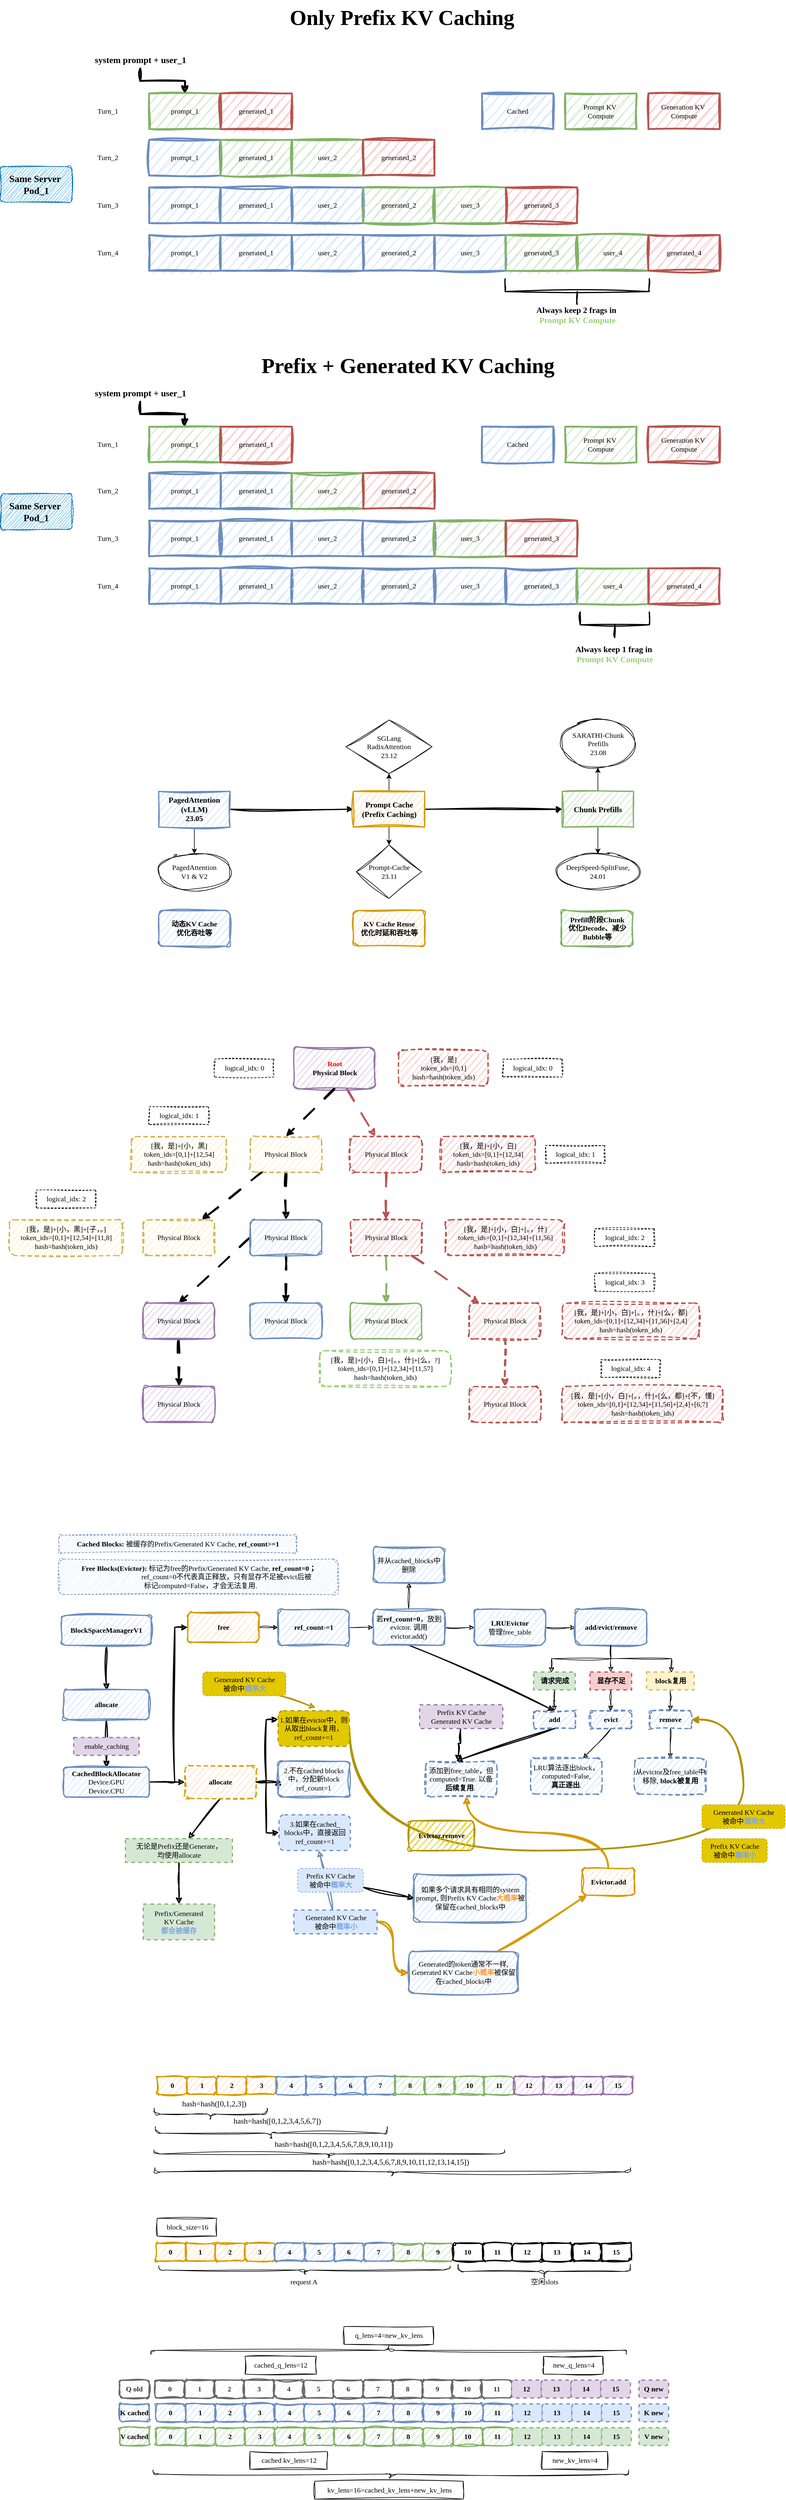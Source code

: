 <mxfile version="24.2.5" type="device">
  <diagram name="第 1 页" id="FX-gXbA-NzCW_Mqkb5N2">
    <mxGraphModel dx="2074" dy="2467" grid="1" gridSize="10" guides="1" tooltips="1" connect="1" arrows="1" fold="1" page="0" pageScale="1" pageWidth="1654" pageHeight="2336" background="none" math="0" shadow="0">
      <root>
        <mxCell id="0" />
        <mxCell id="1" parent="0" />
        <mxCell id="otTjUl-fubb7HQJhzal6-2" value="prompt_1" style="rounded=0;whiteSpace=wrap;html=1;fillColor=#d5e8d4;strokeColor=#82b366;sketch=1;curveFitting=1;jiggle=2;strokeWidth=3;fontFamily=Comic Sans MS;" parent="1" vertex="1">
          <mxGeometry x="500" y="-693" width="120" height="60" as="geometry" />
        </mxCell>
        <mxCell id="otTjUl-fubb7HQJhzal6-3" value="generated_1" style="rounded=0;whiteSpace=wrap;html=1;fillColor=#f8cecc;strokeColor=#b85450;sketch=1;curveFitting=1;jiggle=2;strokeWidth=3;fontFamily=Comic Sans MS;" parent="1" vertex="1">
          <mxGeometry x="620" y="-693" width="120" height="60" as="geometry" />
        </mxCell>
        <mxCell id="otTjUl-fubb7HQJhzal6-5" style="edgeStyle=orthogonalEdgeStyle;rounded=0;orthogonalLoop=1;jettySize=auto;html=1;sketch=1;curveFitting=1;jiggle=2;strokeWidth=3;fontFamily=Comic Sans MS;" parent="1" source="otTjUl-fubb7HQJhzal6-4" target="otTjUl-fubb7HQJhzal6-2" edge="1">
          <mxGeometry relative="1" as="geometry" />
        </mxCell>
        <mxCell id="otTjUl-fubb7HQJhzal6-4" value="system prompt + user_1" style="text;html=1;align=center;verticalAlign=middle;resizable=0;points=[];autosize=1;strokeColor=none;fillColor=none;fontSize=15;sketch=1;curveFitting=1;jiggle=2;strokeWidth=3;fontFamily=Comic Sans MS;fontStyle=1" parent="1" vertex="1">
          <mxGeometry x="390" y="-765" width="190" height="30" as="geometry" />
        </mxCell>
        <mxCell id="otTjUl-fubb7HQJhzal6-7" value="prompt_1" style="rounded=0;whiteSpace=wrap;html=1;fillColor=#dae8fc;strokeColor=#6c8ebf;sketch=1;curveFitting=1;jiggle=2;strokeWidth=3;fontFamily=Comic Sans MS;" parent="1" vertex="1">
          <mxGeometry x="500" y="-615" width="120" height="60" as="geometry" />
        </mxCell>
        <mxCell id="otTjUl-fubb7HQJhzal6-8" value="generated_1" style="rounded=0;whiteSpace=wrap;html=1;fillColor=#d5e8d4;strokeColor=#82b366;sketch=1;curveFitting=1;jiggle=2;strokeWidth=3;fontFamily=Comic Sans MS;" parent="1" vertex="1">
          <mxGeometry x="620" y="-615" width="120" height="60" as="geometry" />
        </mxCell>
        <mxCell id="otTjUl-fubb7HQJhzal6-9" value="user_2" style="rounded=0;whiteSpace=wrap;html=1;fillColor=#d5e8d4;strokeColor=#82b366;sketch=1;curveFitting=1;jiggle=2;strokeWidth=3;fontFamily=Comic Sans MS;" parent="1" vertex="1">
          <mxGeometry x="740" y="-615" width="120" height="60" as="geometry" />
        </mxCell>
        <mxCell id="otTjUl-fubb7HQJhzal6-10" value="generated_2" style="rounded=0;whiteSpace=wrap;html=1;fillColor=#f8cecc;strokeColor=#b85450;sketch=1;curveFitting=1;jiggle=2;strokeWidth=3;fontFamily=Comic Sans MS;" parent="1" vertex="1">
          <mxGeometry x="860" y="-615" width="120" height="60" as="geometry" />
        </mxCell>
        <mxCell id="otTjUl-fubb7HQJhzal6-11" value="prompt_1" style="rounded=0;whiteSpace=wrap;html=1;fillColor=#dae8fc;strokeColor=#6c8ebf;sketch=1;curveFitting=1;jiggle=2;strokeWidth=3;fontFamily=Comic Sans MS;" parent="1" vertex="1">
          <mxGeometry x="500" y="-535" width="120" height="60" as="geometry" />
        </mxCell>
        <mxCell id="otTjUl-fubb7HQJhzal6-12" value="generated_1" style="rounded=0;whiteSpace=wrap;html=1;fillColor=#dae8fc;strokeColor=#6c8ebf;sketch=1;curveFitting=1;jiggle=2;strokeWidth=3;fontFamily=Comic Sans MS;" parent="1" vertex="1">
          <mxGeometry x="620" y="-535" width="120" height="60" as="geometry" />
        </mxCell>
        <mxCell id="otTjUl-fubb7HQJhzal6-13" value="user_2" style="rounded=0;whiteSpace=wrap;html=1;fillColor=#dae8fc;strokeColor=#6c8ebf;sketch=1;curveFitting=1;jiggle=2;strokeWidth=3;fontFamily=Comic Sans MS;" parent="1" vertex="1">
          <mxGeometry x="740" y="-535" width="120" height="60" as="geometry" />
        </mxCell>
        <mxCell id="otTjUl-fubb7HQJhzal6-14" value="generated_2" style="rounded=0;whiteSpace=wrap;html=1;fillColor=#d5e8d4;strokeColor=#82b366;sketch=1;curveFitting=1;jiggle=2;strokeWidth=3;fontFamily=Comic Sans MS;" parent="1" vertex="1">
          <mxGeometry x="860" y="-535" width="120" height="60" as="geometry" />
        </mxCell>
        <mxCell id="otTjUl-fubb7HQJhzal6-15" value="user_3" style="rounded=0;whiteSpace=wrap;html=1;fillColor=#d5e8d4;strokeColor=#82b366;sketch=1;curveFitting=1;jiggle=2;strokeWidth=3;fontFamily=Comic Sans MS;" parent="1" vertex="1">
          <mxGeometry x="980" y="-535" width="120" height="60" as="geometry" />
        </mxCell>
        <mxCell id="otTjUl-fubb7HQJhzal6-16" value="generated_3" style="rounded=0;whiteSpace=wrap;html=1;fillColor=#f8cecc;strokeColor=#b85450;sketch=1;curveFitting=1;jiggle=2;strokeWidth=3;fontFamily=Comic Sans MS;" parent="1" vertex="1">
          <mxGeometry x="1100" y="-535" width="120" height="60" as="geometry" />
        </mxCell>
        <mxCell id="otTjUl-fubb7HQJhzal6-18" value="Cached" style="rounded=0;whiteSpace=wrap;html=1;fillColor=#dae8fc;strokeColor=#6c8ebf;sketch=1;curveFitting=1;jiggle=2;strokeWidth=3;fontFamily=Comic Sans MS;" parent="1" vertex="1">
          <mxGeometry x="1060" y="-693" width="120" height="60" as="geometry" />
        </mxCell>
        <mxCell id="otTjUl-fubb7HQJhzal6-19" value="Prompt KV&amp;nbsp;&lt;div&gt;Compute&lt;/div&gt;" style="rounded=0;whiteSpace=wrap;html=1;fillColor=#d5e8d4;strokeColor=#82b366;sketch=1;curveFitting=1;jiggle=2;strokeWidth=3;fontFamily=Comic Sans MS;" parent="1" vertex="1">
          <mxGeometry x="1200" y="-693" width="120" height="60" as="geometry" />
        </mxCell>
        <mxCell id="otTjUl-fubb7HQJhzal6-20" value="Generation KV&amp;nbsp;&lt;div&gt;Compute&lt;/div&gt;" style="rounded=0;whiteSpace=wrap;html=1;fillColor=#f8cecc;strokeColor=#b85450;sketch=1;curveFitting=1;jiggle=2;strokeWidth=3;fontFamily=Comic Sans MS;" parent="1" vertex="1">
          <mxGeometry x="1340" y="-693" width="120" height="60" as="geometry" />
        </mxCell>
        <mxCell id="otTjUl-fubb7HQJhzal6-21" value="prompt_1" style="rounded=0;whiteSpace=wrap;html=1;fillColor=#dae8fc;strokeColor=#6c8ebf;sketch=1;curveFitting=1;jiggle=2;strokeWidth=3;fontFamily=Comic Sans MS;" parent="1" vertex="1">
          <mxGeometry x="500" y="-455" width="120" height="60" as="geometry" />
        </mxCell>
        <mxCell id="otTjUl-fubb7HQJhzal6-22" value="generated_1" style="rounded=0;whiteSpace=wrap;html=1;fillColor=#dae8fc;strokeColor=#6c8ebf;sketch=1;curveFitting=1;jiggle=2;strokeWidth=3;fontFamily=Comic Sans MS;" parent="1" vertex="1">
          <mxGeometry x="620" y="-455" width="120" height="60" as="geometry" />
        </mxCell>
        <mxCell id="otTjUl-fubb7HQJhzal6-23" value="user_2" style="rounded=0;whiteSpace=wrap;html=1;fillColor=#dae8fc;strokeColor=#6c8ebf;sketch=1;curveFitting=1;jiggle=2;strokeWidth=3;fontFamily=Comic Sans MS;" parent="1" vertex="1">
          <mxGeometry x="740" y="-455" width="120" height="60" as="geometry" />
        </mxCell>
        <mxCell id="otTjUl-fubb7HQJhzal6-24" value="generated_2" style="rounded=0;whiteSpace=wrap;html=1;fillColor=#dae8fc;strokeColor=#6c8ebf;sketch=1;curveFitting=1;jiggle=2;strokeWidth=3;fontFamily=Comic Sans MS;" parent="1" vertex="1">
          <mxGeometry x="860" y="-455" width="120" height="60" as="geometry" />
        </mxCell>
        <mxCell id="otTjUl-fubb7HQJhzal6-25" value="user_3" style="rounded=0;whiteSpace=wrap;html=1;fillColor=#dae8fc;strokeColor=#6c8ebf;sketch=1;curveFitting=1;jiggle=2;strokeWidth=3;fontFamily=Comic Sans MS;" parent="1" vertex="1">
          <mxGeometry x="980" y="-455" width="120" height="60" as="geometry" />
        </mxCell>
        <mxCell id="otTjUl-fubb7HQJhzal6-26" value="generated_3" style="rounded=0;whiteSpace=wrap;html=1;fillColor=#d5e8d4;strokeColor=#82b366;sketch=1;curveFitting=1;jiggle=2;strokeWidth=3;fontFamily=Comic Sans MS;" parent="1" vertex="1">
          <mxGeometry x="1100" y="-455" width="120" height="60" as="geometry" />
        </mxCell>
        <mxCell id="otTjUl-fubb7HQJhzal6-27" value="user_4" style="rounded=0;whiteSpace=wrap;html=1;fillColor=#d5e8d4;strokeColor=#82b366;sketch=1;curveFitting=1;jiggle=2;strokeWidth=3;fontFamily=Comic Sans MS;" parent="1" vertex="1">
          <mxGeometry x="1220" y="-455" width="120" height="60" as="geometry" />
        </mxCell>
        <mxCell id="otTjUl-fubb7HQJhzal6-28" value="generated_4" style="rounded=0;whiteSpace=wrap;html=1;fillColor=#f8cecc;strokeColor=#b85450;sketch=1;curveFitting=1;jiggle=2;strokeWidth=3;fontFamily=Comic Sans MS;" parent="1" vertex="1">
          <mxGeometry x="1340" y="-455" width="120" height="60" as="geometry" />
        </mxCell>
        <mxCell id="otTjUl-fubb7HQJhzal6-29" value="Turn_1" style="text;html=1;align=center;verticalAlign=middle;resizable=0;points=[];autosize=1;strokeColor=none;fillColor=none;sketch=1;curveFitting=1;jiggle=2;strokeWidth=3;fontFamily=Comic Sans MS;" parent="1" vertex="1">
          <mxGeometry x="400" y="-678" width="60" height="30" as="geometry" />
        </mxCell>
        <mxCell id="otTjUl-fubb7HQJhzal6-30" value="Turn_2" style="text;html=1;align=center;verticalAlign=middle;resizable=0;points=[];autosize=1;strokeColor=none;fillColor=none;sketch=1;curveFitting=1;jiggle=2;strokeWidth=3;fontFamily=Comic Sans MS;" parent="1" vertex="1">
          <mxGeometry x="400" y="-600" width="60" height="30" as="geometry" />
        </mxCell>
        <mxCell id="otTjUl-fubb7HQJhzal6-31" value="Turn_3&lt;span style=&quot;color: rgba(0, 0, 0, 0); font-size: 0px; text-align: start;&quot;&gt;%3CmxGraphModel%3E%3Croot%3E%3CmxCell%20id%3D%220%22%2F%3E%3CmxCell%20id%3D%221%22%20parent%3D%220%22%2F%3E%3CmxCell%20id%3D%222%22%20value%3D%22Turn_2%22%20style%3D%22text%3Bhtml%3D1%3Balign%3Dcenter%3BverticalAlign%3Dmiddle%3Bresizable%3D0%3Bpoints%3D%5B%5D%3Bautosize%3D1%3BstrokeColor%3Dnone%3BfillColor%3Dnone%3B%22%20vertex%3D%221%22%20parent%3D%221%22%3E%3CmxGeometry%20x%3D%22180%22%20y%3D%22375%22%20width%3D%2260%22%20height%3D%2230%22%20as%3D%22geometry%22%2F%3E%3C%2FmxCell%3E%3C%2Froot%3E%3C%2FmxGraphModel%3E&lt;/span&gt;" style="text;html=1;align=center;verticalAlign=middle;resizable=0;points=[];autosize=1;strokeColor=none;fillColor=none;sketch=1;curveFitting=1;jiggle=2;strokeWidth=3;fontFamily=Comic Sans MS;" parent="1" vertex="1">
          <mxGeometry x="400" y="-520" width="60" height="30" as="geometry" />
        </mxCell>
        <mxCell id="otTjUl-fubb7HQJhzal6-32" value="Turn_4&lt;span style=&quot;color: rgba(0, 0, 0, 0); font-size: 0px; text-align: start;&quot;&gt;%3CmxGraphModel%3E%3Croot%3E%3CmxCell%20id%3D%220%22%2F%3E%3CmxCell%20id%3D%221%22%20parent%3D%220%22%2F%3E%3CmxCell%20id%3D%222%22%20value%3D%22Turn_2%22%20style%3D%22text%3Bhtml%3D1%3Balign%3Dcenter%3BverticalAlign%3Dmiddle%3Bresizable%3D0%3Bpoints%3D%5B%5D%3Bautosize%3D1%3BstrokeColor%3Dnone%3BfillColor%3Dnone%3B%22%20vertex%3D%221%22%20parent%3D%221%22%3E%3CmxGeometry%20x%3D%22180%22%20y%3D%22375%22%20width%3D%2260%22%20height%3D%2230%22%20as%3D%22geometry%22%2F%3E%3C%2FmxCell%3E%3C%2Froot%3E%3C%2FmxGraphModel%3E&lt;/span&gt;" style="text;html=1;align=center;verticalAlign=middle;resizable=0;points=[];autosize=1;strokeColor=none;fillColor=none;sketch=1;curveFitting=1;jiggle=2;strokeWidth=3;fontFamily=Comic Sans MS;" parent="1" vertex="1">
          <mxGeometry x="400" y="-440" width="60" height="30" as="geometry" />
        </mxCell>
        <mxCell id="otTjUl-fubb7HQJhzal6-33" value="" style="strokeWidth=2;html=1;shape=mxgraph.flowchart.annotation_2;align=left;labelPosition=right;pointerEvents=1;rotation=-90;sketch=1;curveFitting=1;jiggle=2;" parent="1" vertex="1">
          <mxGeometry x="1198.75" y="-481.25" width="43" height="242.5" as="geometry" />
        </mxCell>
        <mxCell id="otTjUl-fubb7HQJhzal6-35" value="&lt;b&gt;Always keep 2 frags in&amp;nbsp;&lt;/b&gt;&lt;div&gt;&lt;font color=&quot;#97d077&quot;&gt;&lt;b&gt;Prompt KV Compute&lt;/b&gt;&lt;/font&gt;&lt;/div&gt;" style="text;html=1;align=center;verticalAlign=middle;resizable=0;points=[];autosize=1;strokeColor=none;fillColor=none;fontSize=14;fontFamily=Comic Sans MS;" parent="1" vertex="1">
          <mxGeometry x="1125.25" y="-345" width="190" height="50" as="geometry" />
        </mxCell>
        <mxCell id="otTjUl-fubb7HQJhzal6-36" value="Only Prefix KV Caching" style="text;html=1;align=center;verticalAlign=middle;resizable=0;points=[];autosize=1;strokeColor=none;fillColor=none;fontSize=36;sketch=1;curveFitting=1;jiggle=2;strokeWidth=3;fontFamily=Comic Sans MS;fontStyle=1" parent="1" vertex="1">
          <mxGeometry x="720" y="-850" width="410" height="60" as="geometry" />
        </mxCell>
        <mxCell id="otTjUl-fubb7HQJhzal6-37" value="Prefix + Generated KV Caching" style="text;html=1;align=center;verticalAlign=middle;resizable=0;points=[];autosize=1;strokeColor=none;fillColor=none;fontSize=36;sketch=1;curveFitting=1;jiggle=2;strokeWidth=3;fontFamily=Comic Sans MS;fontStyle=1" parent="1" vertex="1">
          <mxGeometry x="665" y="-265" width="540" height="60" as="geometry" />
        </mxCell>
        <mxCell id="otTjUl-fubb7HQJhzal6-38" value="prompt_1" style="rounded=0;whiteSpace=wrap;html=1;fillColor=#d5e8d4;strokeColor=#82b366;sketch=1;curveFitting=1;jiggle=2;strokeWidth=3;fontFamily=Comic Sans MS;" parent="1" vertex="1">
          <mxGeometry x="500" y="-133" width="120" height="60" as="geometry" />
        </mxCell>
        <mxCell id="otTjUl-fubb7HQJhzal6-39" value="generated_1" style="rounded=0;whiteSpace=wrap;html=1;fillColor=#f8cecc;strokeColor=#b85450;sketch=1;curveFitting=1;jiggle=2;strokeWidth=3;fontFamily=Comic Sans MS;" parent="1" vertex="1">
          <mxGeometry x="620" y="-133" width="120" height="60" as="geometry" />
        </mxCell>
        <mxCell id="otTjUl-fubb7HQJhzal6-40" style="edgeStyle=orthogonalEdgeStyle;rounded=0;orthogonalLoop=1;jettySize=auto;html=1;sketch=1;curveFitting=1;jiggle=2;strokeWidth=3;fontFamily=Comic Sans MS;" parent="1" source="otTjUl-fubb7HQJhzal6-41" target="otTjUl-fubb7HQJhzal6-38" edge="1">
          <mxGeometry relative="1" as="geometry" />
        </mxCell>
        <mxCell id="otTjUl-fubb7HQJhzal6-41" value="system prompt + user_1" style="text;html=1;align=center;verticalAlign=middle;resizable=0;points=[];autosize=1;strokeColor=none;fillColor=none;fontSize=15;sketch=1;curveFitting=1;jiggle=2;strokeWidth=3;fontFamily=Comic Sans MS;fontStyle=1" parent="1" vertex="1">
          <mxGeometry x="390" y="-205" width="190" height="30" as="geometry" />
        </mxCell>
        <mxCell id="otTjUl-fubb7HQJhzal6-42" value="prompt_1" style="rounded=0;whiteSpace=wrap;html=1;fillColor=#dae8fc;strokeColor=#6c8ebf;sketch=1;curveFitting=1;jiggle=2;strokeWidth=3;fontFamily=Comic Sans MS;" parent="1" vertex="1">
          <mxGeometry x="500" y="-55" width="120" height="60" as="geometry" />
        </mxCell>
        <mxCell id="otTjUl-fubb7HQJhzal6-43" value="generated_1" style="rounded=0;whiteSpace=wrap;html=1;fillColor=#dae8fc;strokeColor=#6c8ebf;sketch=1;curveFitting=1;jiggle=2;strokeWidth=3;fontFamily=Comic Sans MS;" parent="1" vertex="1">
          <mxGeometry x="620" y="-55" width="120" height="60" as="geometry" />
        </mxCell>
        <mxCell id="otTjUl-fubb7HQJhzal6-44" value="user_2" style="rounded=0;whiteSpace=wrap;html=1;fillColor=#d5e8d4;strokeColor=#82b366;sketch=1;curveFitting=1;jiggle=2;strokeWidth=3;fontFamily=Comic Sans MS;" parent="1" vertex="1">
          <mxGeometry x="740" y="-55" width="120" height="60" as="geometry" />
        </mxCell>
        <mxCell id="otTjUl-fubb7HQJhzal6-45" value="generated_2" style="rounded=0;whiteSpace=wrap;html=1;fillColor=#f8cecc;strokeColor=#b85450;sketch=1;curveFitting=1;jiggle=2;strokeWidth=3;fontFamily=Comic Sans MS;" parent="1" vertex="1">
          <mxGeometry x="860" y="-55" width="120" height="60" as="geometry" />
        </mxCell>
        <mxCell id="otTjUl-fubb7HQJhzal6-46" value="prompt_1" style="rounded=0;whiteSpace=wrap;html=1;fillColor=#dae8fc;strokeColor=#6c8ebf;sketch=1;curveFitting=1;jiggle=2;strokeWidth=3;fontFamily=Comic Sans MS;" parent="1" vertex="1">
          <mxGeometry x="500" y="25" width="120" height="60" as="geometry" />
        </mxCell>
        <mxCell id="otTjUl-fubb7HQJhzal6-47" value="generated_1" style="rounded=0;whiteSpace=wrap;html=1;fillColor=#dae8fc;strokeColor=#6c8ebf;sketch=1;curveFitting=1;jiggle=2;strokeWidth=3;fontFamily=Comic Sans MS;" parent="1" vertex="1">
          <mxGeometry x="620" y="25" width="120" height="60" as="geometry" />
        </mxCell>
        <mxCell id="otTjUl-fubb7HQJhzal6-48" value="user_2" style="rounded=0;whiteSpace=wrap;html=1;fillColor=#dae8fc;strokeColor=#6c8ebf;sketch=1;curveFitting=1;jiggle=2;strokeWidth=3;fontFamily=Comic Sans MS;" parent="1" vertex="1">
          <mxGeometry x="740" y="25" width="120" height="60" as="geometry" />
        </mxCell>
        <mxCell id="otTjUl-fubb7HQJhzal6-49" value="generated_2" style="rounded=0;whiteSpace=wrap;html=1;fillColor=#dae8fc;strokeColor=#6c8ebf;sketch=1;curveFitting=1;jiggle=2;strokeWidth=3;fontFamily=Comic Sans MS;" parent="1" vertex="1">
          <mxGeometry x="860" y="25" width="120" height="60" as="geometry" />
        </mxCell>
        <mxCell id="otTjUl-fubb7HQJhzal6-50" value="user_3" style="rounded=0;whiteSpace=wrap;html=1;fillColor=#d5e8d4;strokeColor=#82b366;sketch=1;curveFitting=1;jiggle=2;strokeWidth=3;fontFamily=Comic Sans MS;" parent="1" vertex="1">
          <mxGeometry x="980" y="25" width="120" height="60" as="geometry" />
        </mxCell>
        <mxCell id="otTjUl-fubb7HQJhzal6-51" value="generated_3" style="rounded=0;whiteSpace=wrap;html=1;fillColor=#f8cecc;strokeColor=#b85450;sketch=1;curveFitting=1;jiggle=2;strokeWidth=3;fontFamily=Comic Sans MS;" parent="1" vertex="1">
          <mxGeometry x="1100" y="25" width="120" height="60" as="geometry" />
        </mxCell>
        <mxCell id="otTjUl-fubb7HQJhzal6-52" value="Cached" style="rounded=0;whiteSpace=wrap;html=1;fillColor=#dae8fc;strokeColor=#6c8ebf;sketch=1;curveFitting=1;jiggle=2;strokeWidth=3;fontFamily=Comic Sans MS;" parent="1" vertex="1">
          <mxGeometry x="1060" y="-133" width="120" height="60" as="geometry" />
        </mxCell>
        <mxCell id="otTjUl-fubb7HQJhzal6-53" value="Prompt KV&amp;nbsp;&lt;div&gt;Compute&lt;/div&gt;" style="rounded=0;whiteSpace=wrap;html=1;fillColor=#d5e8d4;strokeColor=#82b366;sketch=1;curveFitting=1;jiggle=2;strokeWidth=3;fontFamily=Comic Sans MS;" parent="1" vertex="1">
          <mxGeometry x="1200" y="-133" width="120" height="60" as="geometry" />
        </mxCell>
        <mxCell id="otTjUl-fubb7HQJhzal6-54" value="Generation KV&amp;nbsp;&lt;div&gt;Compute&lt;/div&gt;" style="rounded=0;whiteSpace=wrap;html=1;fillColor=#f8cecc;strokeColor=#b85450;sketch=1;curveFitting=1;jiggle=2;strokeWidth=3;fontFamily=Comic Sans MS;" parent="1" vertex="1">
          <mxGeometry x="1340" y="-133" width="120" height="60" as="geometry" />
        </mxCell>
        <mxCell id="otTjUl-fubb7HQJhzal6-55" value="prompt_1" style="rounded=0;whiteSpace=wrap;html=1;fillColor=#dae8fc;strokeColor=#6c8ebf;sketch=1;curveFitting=1;jiggle=2;strokeWidth=3;fontFamily=Comic Sans MS;" parent="1" vertex="1">
          <mxGeometry x="500" y="105" width="120" height="60" as="geometry" />
        </mxCell>
        <mxCell id="otTjUl-fubb7HQJhzal6-56" value="generated_1" style="rounded=0;whiteSpace=wrap;html=1;fillColor=#dae8fc;strokeColor=#6c8ebf;sketch=1;curveFitting=1;jiggle=2;strokeWidth=3;fontFamily=Comic Sans MS;" parent="1" vertex="1">
          <mxGeometry x="620" y="105" width="120" height="60" as="geometry" />
        </mxCell>
        <mxCell id="otTjUl-fubb7HQJhzal6-57" value="user_2" style="rounded=0;whiteSpace=wrap;html=1;fillColor=#dae8fc;strokeColor=#6c8ebf;sketch=1;curveFitting=1;jiggle=2;strokeWidth=3;fontFamily=Comic Sans MS;" parent="1" vertex="1">
          <mxGeometry x="740" y="105" width="120" height="60" as="geometry" />
        </mxCell>
        <mxCell id="otTjUl-fubb7HQJhzal6-58" value="generated_2" style="rounded=0;whiteSpace=wrap;html=1;fillColor=#dae8fc;strokeColor=#6c8ebf;sketch=1;curveFitting=1;jiggle=2;strokeWidth=3;fontFamily=Comic Sans MS;" parent="1" vertex="1">
          <mxGeometry x="860" y="105" width="120" height="60" as="geometry" />
        </mxCell>
        <mxCell id="otTjUl-fubb7HQJhzal6-59" value="user_3" style="rounded=0;whiteSpace=wrap;html=1;fillColor=#dae8fc;strokeColor=#6c8ebf;sketch=1;curveFitting=1;jiggle=2;strokeWidth=3;fontFamily=Comic Sans MS;" parent="1" vertex="1">
          <mxGeometry x="980" y="105" width="120" height="60" as="geometry" />
        </mxCell>
        <mxCell id="otTjUl-fubb7HQJhzal6-60" value="generated_3" style="rounded=0;whiteSpace=wrap;html=1;fillColor=#dae8fc;strokeColor=#6c8ebf;sketch=1;curveFitting=1;jiggle=2;strokeWidth=3;fontFamily=Comic Sans MS;" parent="1" vertex="1">
          <mxGeometry x="1100" y="105" width="120" height="60" as="geometry" />
        </mxCell>
        <mxCell id="otTjUl-fubb7HQJhzal6-61" value="user_4" style="rounded=0;whiteSpace=wrap;html=1;fillColor=#d5e8d4;strokeColor=#82b366;sketch=1;curveFitting=1;jiggle=2;strokeWidth=3;fontFamily=Comic Sans MS;" parent="1" vertex="1">
          <mxGeometry x="1220" y="105" width="120" height="60" as="geometry" />
        </mxCell>
        <mxCell id="otTjUl-fubb7HQJhzal6-62" value="generated_4" style="rounded=0;whiteSpace=wrap;html=1;fillColor=#f8cecc;strokeColor=#b85450;sketch=1;curveFitting=1;jiggle=2;strokeWidth=3;fontFamily=Comic Sans MS;" parent="1" vertex="1">
          <mxGeometry x="1340" y="105" width="120" height="60" as="geometry" />
        </mxCell>
        <mxCell id="otTjUl-fubb7HQJhzal6-63" value="Turn_1" style="text;html=1;align=center;verticalAlign=middle;resizable=0;points=[];autosize=1;strokeColor=none;fillColor=none;sketch=1;curveFitting=1;jiggle=2;strokeWidth=3;fontFamily=Comic Sans MS;" parent="1" vertex="1">
          <mxGeometry x="400" y="-118" width="60" height="30" as="geometry" />
        </mxCell>
        <mxCell id="otTjUl-fubb7HQJhzal6-64" value="Turn_2" style="text;html=1;align=center;verticalAlign=middle;resizable=0;points=[];autosize=1;strokeColor=none;fillColor=none;sketch=1;curveFitting=1;jiggle=2;strokeWidth=3;fontFamily=Comic Sans MS;" parent="1" vertex="1">
          <mxGeometry x="400" y="-40" width="60" height="30" as="geometry" />
        </mxCell>
        <mxCell id="otTjUl-fubb7HQJhzal6-65" value="Turn_3&lt;span style=&quot;color: rgba(0, 0, 0, 0); font-size: 0px; text-align: start;&quot;&gt;%3CmxGraphModel%3E%3Croot%3E%3CmxCell%20id%3D%220%22%2F%3E%3CmxCell%20id%3D%221%22%20parent%3D%220%22%2F%3E%3CmxCell%20id%3D%222%22%20value%3D%22Turn_2%22%20style%3D%22text%3Bhtml%3D1%3Balign%3Dcenter%3BverticalAlign%3Dmiddle%3Bresizable%3D0%3Bpoints%3D%5B%5D%3Bautosize%3D1%3BstrokeColor%3Dnone%3BfillColor%3Dnone%3B%22%20vertex%3D%221%22%20parent%3D%221%22%3E%3CmxGeometry%20x%3D%22180%22%20y%3D%22375%22%20width%3D%2260%22%20height%3D%2230%22%20as%3D%22geometry%22%2F%3E%3C%2FmxCell%3E%3C%2Froot%3E%3C%2FmxGraphModel%3E&lt;/span&gt;" style="text;html=1;align=center;verticalAlign=middle;resizable=0;points=[];autosize=1;strokeColor=none;fillColor=none;sketch=1;curveFitting=1;jiggle=2;strokeWidth=3;fontFamily=Comic Sans MS;" parent="1" vertex="1">
          <mxGeometry x="400" y="40" width="60" height="30" as="geometry" />
        </mxCell>
        <mxCell id="otTjUl-fubb7HQJhzal6-66" value="Turn_4&lt;span style=&quot;color: rgba(0, 0, 0, 0); font-size: 0px; text-align: start;&quot;&gt;%3CmxGraphModel%3E%3Croot%3E%3CmxCell%20id%3D%220%22%2F%3E%3CmxCell%20id%3D%221%22%20parent%3D%220%22%2F%3E%3CmxCell%20id%3D%222%22%20value%3D%22Turn_2%22%20style%3D%22text%3Bhtml%3D1%3Balign%3Dcenter%3BverticalAlign%3Dmiddle%3Bresizable%3D0%3Bpoints%3D%5B%5D%3Bautosize%3D1%3BstrokeColor%3Dnone%3BfillColor%3Dnone%3B%22%20vertex%3D%221%22%20parent%3D%221%22%3E%3CmxGeometry%20x%3D%22180%22%20y%3D%22375%22%20width%3D%2260%22%20height%3D%2230%22%20as%3D%22geometry%22%2F%3E%3C%2FmxCell%3E%3C%2Froot%3E%3C%2FmxGraphModel%3E&lt;/span&gt;" style="text;html=1;align=center;verticalAlign=middle;resizable=0;points=[];autosize=1;strokeColor=none;fillColor=none;sketch=1;curveFitting=1;jiggle=2;strokeWidth=3;fontFamily=Comic Sans MS;" parent="1" vertex="1">
          <mxGeometry x="400" y="120" width="60" height="30" as="geometry" />
        </mxCell>
        <mxCell id="otTjUl-fubb7HQJhzal6-67" value="" style="strokeWidth=2;html=1;shape=mxgraph.flowchart.annotation_2;align=left;labelPosition=right;pointerEvents=1;rotation=-90;sketch=1;curveFitting=1;jiggle=2;" parent="1" vertex="1">
          <mxGeometry x="1261.88" y="141.88" width="43" height="116.25" as="geometry" />
        </mxCell>
        <mxCell id="otTjUl-fubb7HQJhzal6-68" value="&lt;b&gt;Always keep 1 frag in&amp;nbsp;&lt;/b&gt;&lt;div&gt;&lt;font color=&quot;#97d077&quot;&gt;&lt;b&gt;Prompt KV Compute&lt;/b&gt;&lt;/font&gt;&lt;/div&gt;" style="text;html=1;align=center;verticalAlign=middle;resizable=0;points=[];autosize=1;strokeColor=none;fillColor=none;fontSize=14;fontFamily=Comic Sans MS;" parent="1" vertex="1">
          <mxGeometry x="1193.38" y="225" width="180" height="50" as="geometry" />
        </mxCell>
        <mxCell id="otTjUl-fubb7HQJhzal6-70" value="&lt;font style=&quot;font-size: 16px;&quot;&gt;&lt;font style=&quot;font-family: &amp;quot;Comic Sans MS&amp;quot;; font-weight: 700; text-wrap: nowrap; font-size: 16px;&quot;&gt;Same Server&amp;nbsp;&lt;/font&gt;&lt;/font&gt;&lt;div&gt;&lt;font style=&quot;font-size: 16px;&quot;&gt;&lt;span style=&quot;font-family: &amp;quot;Comic Sans MS&amp;quot;; font-weight: 700; text-wrap: nowrap; background-color: initial;&quot;&gt;Pod_1&lt;/span&gt;&lt;/font&gt;&lt;/div&gt;" style="rounded=1;whiteSpace=wrap;html=1;fillColor=#1ba1e2;fontColor=#000000;strokeColor=#006EAF;sketch=1;curveFitting=1;jiggle=2;" parent="1" vertex="1">
          <mxGeometry x="250" y="-20" width="120" height="60" as="geometry" />
        </mxCell>
        <mxCell id="otTjUl-fubb7HQJhzal6-71" value="&lt;font style=&quot;font-size: 16px;&quot;&gt;&lt;font style=&quot;font-family: &amp;quot;Comic Sans MS&amp;quot;; font-weight: 700; text-wrap: nowrap; font-size: 16px;&quot;&gt;Same&amp;nbsp;&lt;/font&gt;&lt;/font&gt;&lt;font style=&quot;font-size: 16px; background-color: initial; text-wrap: nowrap; font-family: &amp;quot;Comic Sans MS&amp;quot;; font-weight: 700;&quot;&gt;Server&amp;nbsp;&lt;/font&gt;&lt;div&gt;&lt;span style=&quot;font-size: 16px; background-color: initial; text-wrap: nowrap; font-family: &amp;quot;Comic Sans MS&amp;quot;; font-weight: 700;&quot;&gt;Pod_1&lt;/span&gt;&lt;/div&gt;" style="rounded=1;whiteSpace=wrap;html=1;fillColor=#1ba1e2;fontColor=#000000;strokeColor=#006EAF;glass=0;sketch=1;curveFitting=1;jiggle=2;" parent="1" vertex="1">
          <mxGeometry x="250" y="-570" width="120" height="60" as="geometry" />
        </mxCell>
        <mxCell id="iI4i24wtNwQFhpnE5HNF-4" style="edgeStyle=orthogonalEdgeStyle;rounded=0;orthogonalLoop=1;jettySize=auto;html=1;exitX=1;exitY=0.5;exitDx=0;exitDy=0;entryX=0;entryY=0.5;entryDx=0;entryDy=0;sketch=1;curveFitting=1;jiggle=2;fontFamily=Comic Sans MS;strokeWidth=2;fontSize=13;fontStyle=1" edge="1" parent="1" source="iI4i24wtNwQFhpnE5HNF-1" target="iI4i24wtNwQFhpnE5HNF-2">
          <mxGeometry relative="1" as="geometry" />
        </mxCell>
        <mxCell id="iI4i24wtNwQFhpnE5HNF-28" value="" style="edgeStyle=orthogonalEdgeStyle;rounded=0;orthogonalLoop=1;jettySize=auto;html=1;" edge="1" parent="1" source="iI4i24wtNwQFhpnE5HNF-1" target="iI4i24wtNwQFhpnE5HNF-27">
          <mxGeometry relative="1" as="geometry" />
        </mxCell>
        <mxCell id="iI4i24wtNwQFhpnE5HNF-1" value="PagedAttention&lt;div style=&quot;font-size: 13px;&quot;&gt;(vLLM)&lt;br style=&quot;font-size: 13px;&quot;&gt;&lt;div style=&quot;font-size: 13px;&quot;&gt;23.05&lt;/div&gt;&lt;/div&gt;" style="rounded=0;whiteSpace=wrap;html=1;sketch=1;curveFitting=1;jiggle=2;fontFamily=Comic Sans MS;shadow=0;fillColor=#dae8fc;strokeColor=#6c8ebf;strokeWidth=2;fontSize=13;fontStyle=1" vertex="1" parent="1">
          <mxGeometry x="516" y="480" width="120" height="60" as="geometry" />
        </mxCell>
        <mxCell id="iI4i24wtNwQFhpnE5HNF-5" style="edgeStyle=orthogonalEdgeStyle;rounded=0;orthogonalLoop=1;jettySize=auto;html=1;sketch=1;curveFitting=1;jiggle=2;fontFamily=Comic Sans MS;strokeWidth=2;fontSize=13;fontStyle=1" edge="1" parent="1" source="iI4i24wtNwQFhpnE5HNF-2" target="iI4i24wtNwQFhpnE5HNF-3">
          <mxGeometry relative="1" as="geometry" />
        </mxCell>
        <mxCell id="iI4i24wtNwQFhpnE5HNF-15" value="" style="edgeStyle=orthogonalEdgeStyle;rounded=0;orthogonalLoop=1;jettySize=auto;html=1;" edge="1" parent="1" source="iI4i24wtNwQFhpnE5HNF-2" target="iI4i24wtNwQFhpnE5HNF-14">
          <mxGeometry relative="1" as="geometry" />
        </mxCell>
        <mxCell id="iI4i24wtNwQFhpnE5HNF-17" value="" style="edgeStyle=orthogonalEdgeStyle;rounded=0;orthogonalLoop=1;jettySize=auto;html=1;fontSize=13;fontStyle=1" edge="1" parent="1" source="iI4i24wtNwQFhpnE5HNF-2" target="iI4i24wtNwQFhpnE5HNF-16">
          <mxGeometry relative="1" as="geometry" />
        </mxCell>
        <mxCell id="iI4i24wtNwQFhpnE5HNF-2" value="Prompt Cache&lt;div style=&quot;font-size: 13px;&quot;&gt;(Prefix Caching)&lt;/div&gt;" style="rounded=0;whiteSpace=wrap;html=1;sketch=1;curveFitting=1;jiggle=2;fontFamily=Comic Sans MS;shadow=0;fillColor=#ffe6cc;strokeColor=#d79b00;strokeWidth=2;fontSize=13;fontStyle=1" vertex="1" parent="1">
          <mxGeometry x="843.5" y="480" width="120" height="60" as="geometry" />
        </mxCell>
        <mxCell id="iI4i24wtNwQFhpnE5HNF-13" value="" style="edgeStyle=orthogonalEdgeStyle;rounded=0;orthogonalLoop=1;jettySize=auto;html=1;" edge="1" parent="1" source="iI4i24wtNwQFhpnE5HNF-3" target="iI4i24wtNwQFhpnE5HNF-12">
          <mxGeometry relative="1" as="geometry" />
        </mxCell>
        <mxCell id="iI4i24wtNwQFhpnE5HNF-19" value="" style="edgeStyle=orthogonalEdgeStyle;rounded=0;orthogonalLoop=1;jettySize=auto;html=1;" edge="1" parent="1" source="iI4i24wtNwQFhpnE5HNF-3" target="iI4i24wtNwQFhpnE5HNF-18">
          <mxGeometry relative="1" as="geometry" />
        </mxCell>
        <mxCell id="iI4i24wtNwQFhpnE5HNF-3" value="Chunk Prefills" style="rounded=0;whiteSpace=wrap;html=1;sketch=1;curveFitting=1;jiggle=2;fontFamily=Comic Sans MS;shadow=0;fillColor=#d5e8d4;strokeColor=#82b366;strokeWidth=2;fontSize=13;fontStyle=1" vertex="1" parent="1">
          <mxGeometry x="1195" y="480" width="120" height="60" as="geometry" />
        </mxCell>
        <mxCell id="iI4i24wtNwQFhpnE5HNF-12" value="DeepSpeed-SplitFuse,&lt;div&gt;24.01&lt;/div&gt;" style="ellipse;whiteSpace=wrap;html=1;fontFamily=Comic Sans MS;rounded=0;sketch=1;curveFitting=1;jiggle=2;" vertex="1" parent="1">
          <mxGeometry x="1186" y="585" width="138" height="60" as="geometry" />
        </mxCell>
        <mxCell id="iI4i24wtNwQFhpnE5HNF-14" value="SGLang&lt;div&gt;RadixAttention&lt;div&gt;23.12&lt;/div&gt;&lt;/div&gt;" style="rhombus;whiteSpace=wrap;html=1;fontFamily=Comic Sans MS;rounded=0;sketch=1;curveFitting=1;jiggle=2;" vertex="1" parent="1">
          <mxGeometry x="831" y="360" width="145" height="90" as="geometry" />
        </mxCell>
        <mxCell id="iI4i24wtNwQFhpnE5HNF-16" value="Prompt-&lt;span style=&quot;background-color: initial;&quot;&gt;Cache&lt;/span&gt;&lt;div&gt;23.11&lt;/div&gt;" style="rhombus;whiteSpace=wrap;html=1;fontFamily=Comic Sans MS;rounded=0;sketch=1;curveFitting=1;jiggle=2;" vertex="1" parent="1">
          <mxGeometry x="848.5" y="570" width="110" height="90" as="geometry" />
        </mxCell>
        <mxCell id="iI4i24wtNwQFhpnE5HNF-18" value="SARATHI-Chunk Prefills&lt;div&gt;23.08&lt;/div&gt;" style="ellipse;whiteSpace=wrap;html=1;fontFamily=Comic Sans MS;rounded=0;sketch=1;curveFitting=1;jiggle=2;" vertex="1" parent="1">
          <mxGeometry x="1193.5" y="360" width="123" height="80" as="geometry" />
        </mxCell>
        <mxCell id="iI4i24wtNwQFhpnE5HNF-20" value="动态KV Cache&lt;div&gt;优化吞吐等&lt;/div&gt;" style="rounded=1;whiteSpace=wrap;html=1;sketch=1;curveFitting=1;jiggle=2;fontFamily=Comic Sans MS;fillColor=#dae8fc;strokeColor=#6c8ebf;strokeWidth=2;fontStyle=1" vertex="1" parent="1">
          <mxGeometry x="516" y="680" width="120" height="60" as="geometry" />
        </mxCell>
        <mxCell id="iI4i24wtNwQFhpnE5HNF-21" value="KV Cache Reuse&lt;div&gt;优化时延和吞吐等&lt;/div&gt;" style="rounded=1;whiteSpace=wrap;html=1;sketch=1;curveFitting=1;jiggle=2;fontFamily=Comic Sans MS;fillColor=#ffe6cc;strokeColor=#d79b00;strokeWidth=2;fontStyle=1" vertex="1" parent="1">
          <mxGeometry x="843.5" y="680" width="120" height="60" as="geometry" />
        </mxCell>
        <mxCell id="iI4i24wtNwQFhpnE5HNF-22" value="&lt;div&gt;Prefill阶段Chunk&lt;/div&gt;&lt;div&gt;优化Decode、减少Bubble等&lt;/div&gt;" style="rounded=1;whiteSpace=wrap;html=1;sketch=1;curveFitting=1;jiggle=2;fontFamily=Comic Sans MS;fillColor=#d5e8d4;strokeColor=#82b366;strokeWidth=2;fontStyle=1" vertex="1" parent="1">
          <mxGeometry x="1193.5" y="680" width="120" height="60" as="geometry" />
        </mxCell>
        <mxCell id="iI4i24wtNwQFhpnE5HNF-27" value="PagedAttention&lt;div&gt;V1 &amp;amp; V2&lt;/div&gt;" style="ellipse;whiteSpace=wrap;html=1;fontFamily=Comic Sans MS;rounded=0;sketch=1;curveFitting=1;jiggle=2;" vertex="1" parent="1">
          <mxGeometry x="514" y="585" width="124" height="60" as="geometry" />
        </mxCell>
        <mxCell id="iI4i24wtNwQFhpnE5HNF-33" value="" style="rounded=0;orthogonalLoop=1;jettySize=auto;html=1;curved=1;dashed=1;dashPattern=8 8;strokeWidth=3;sketch=1;curveFitting=1;jiggle=2;fillColor=#f8cecc;strokeColor=#b85450;" edge="1" parent="1" source="iI4i24wtNwQFhpnE5HNF-31" target="iI4i24wtNwQFhpnE5HNF-32">
          <mxGeometry relative="1" as="geometry" />
        </mxCell>
        <mxCell id="iI4i24wtNwQFhpnE5HNF-31" value="&lt;p&gt;&lt;font face=&quot;Comic Sans MS&quot;&gt;&lt;font color=&quot;#ff0000&quot;&gt;Root&lt;/font&gt;&lt;br&gt;&lt;/font&gt;&lt;span style=&quot;text-align: start; white-space-collapse: preserve;&quot;&gt;&lt;font style=&quot;font-size: 12px;&quot; face=&quot;Comic Sans MS&quot;&gt;Physical Block&lt;/font&gt;&lt;/span&gt;&lt;/p&gt;" style="rounded=1;whiteSpace=wrap;html=1;sketch=1;curveFitting=1;jiggle=2;fontFamily=Comic Sans MS;fillColor=#e1d5e7;strokeColor=#9673a6;strokeWidth=2;fontStyle=1" vertex="1" parent="1">
          <mxGeometry x="743.5" y="910" width="136.5" height="70" as="geometry" />
        </mxCell>
        <mxCell id="iI4i24wtNwQFhpnE5HNF-35" value="" style="edgeStyle=orthogonalEdgeStyle;rounded=0;orthogonalLoop=1;jettySize=auto;html=1;curved=1;dashed=1;dashPattern=8 8;strokeWidth=3;sketch=1;curveFitting=1;jiggle=2;fillColor=#f8cecc;strokeColor=#b85450;" edge="1" parent="1" source="iI4i24wtNwQFhpnE5HNF-32" target="iI4i24wtNwQFhpnE5HNF-34">
          <mxGeometry relative="1" as="geometry" />
        </mxCell>
        <mxCell id="iI4i24wtNwQFhpnE5HNF-32" value="&lt;span style=&quot;font-weight: 400; text-align: start; white-space-collapse: preserve;&quot;&gt;Physical Block&lt;/span&gt;" style="whiteSpace=wrap;html=1;fontFamily=Comic Sans MS;fillColor=#f8cecc;strokeColor=#b85450;rounded=1;strokeWidth=2;fontStyle=1;dashed=1;sketch=1;curveFitting=1;jiggle=2;" vertex="1" parent="1">
          <mxGeometry x="838.5" y="1060" width="120" height="60" as="geometry" />
        </mxCell>
        <mxCell id="iI4i24wtNwQFhpnE5HNF-37" value="" style="edgeStyle=orthogonalEdgeStyle;rounded=0;orthogonalLoop=1;jettySize=auto;html=1;curved=1;dashed=1;dashPattern=8 8;strokeWidth=3;sketch=1;curveFitting=1;jiggle=2;fillColor=#d5e8d4;strokeColor=#82b366;" edge="1" parent="1" source="iI4i24wtNwQFhpnE5HNF-34" target="iI4i24wtNwQFhpnE5HNF-36">
          <mxGeometry relative="1" as="geometry" />
        </mxCell>
        <mxCell id="iI4i24wtNwQFhpnE5HNF-44" value="" style="rounded=0;orthogonalLoop=1;jettySize=auto;html=1;curved=1;dashed=1;dashPattern=8 8;strokeWidth=3;sketch=1;curveFitting=1;jiggle=2;fillColor=#f8cecc;strokeColor=#b85450;" edge="1" parent="1" source="iI4i24wtNwQFhpnE5HNF-34" target="iI4i24wtNwQFhpnE5HNF-43">
          <mxGeometry relative="1" as="geometry" />
        </mxCell>
        <mxCell id="iI4i24wtNwQFhpnE5HNF-34" value="&lt;span style=&quot;font-weight: 400; text-align: start; white-space-collapse: preserve;&quot;&gt;Physical Block&lt;/span&gt;" style="whiteSpace=wrap;html=1;fontFamily=Comic Sans MS;fillColor=#f8cecc;strokeColor=#b85450;rounded=1;strokeWidth=2;fontStyle=1;dashed=1;sketch=1;curveFitting=1;jiggle=2;" vertex="1" parent="1">
          <mxGeometry x="838.5" y="1200" width="120" height="60" as="geometry" />
        </mxCell>
        <mxCell id="iI4i24wtNwQFhpnE5HNF-36" value="&lt;span style=&quot;font-weight: 400; text-align: start; white-space-collapse: preserve;&quot;&gt;Physical Block&lt;/span&gt;" style="whiteSpace=wrap;html=1;fontFamily=Comic Sans MS;fillColor=#d5e8d4;strokeColor=#82b366;rounded=1;sketch=1;curveFitting=1;jiggle=2;strokeWidth=2;fontStyle=1;" vertex="1" parent="1">
          <mxGeometry x="838.5" y="1340" width="120" height="60" as="geometry" />
        </mxCell>
        <mxCell id="iI4i24wtNwQFhpnE5HNF-39" value="" style="edgeStyle=orthogonalEdgeStyle;rounded=0;orthogonalLoop=1;jettySize=auto;html=1;curved=1;dashed=1;dashPattern=8 8;strokeWidth=3;sketch=1;curveFitting=1;jiggle=2;" edge="1" parent="1" source="iI4i24wtNwQFhpnE5HNF-40" target="iI4i24wtNwQFhpnE5HNF-41">
          <mxGeometry relative="1" as="geometry" />
        </mxCell>
        <mxCell id="iI4i24wtNwQFhpnE5HNF-58" value="" style="rounded=0;orthogonalLoop=1;jettySize=auto;html=1;curved=1;dashed=1;dashPattern=8 8;strokeWidth=3;sketch=1;curveFitting=1;jiggle=2;" edge="1" parent="1" source="iI4i24wtNwQFhpnE5HNF-40" target="iI4i24wtNwQFhpnE5HNF-57">
          <mxGeometry relative="1" as="geometry" />
        </mxCell>
        <mxCell id="iI4i24wtNwQFhpnE5HNF-40" value="&lt;span style=&quot;font-weight: 400; text-align: start; white-space-collapse: preserve;&quot;&gt;Physical Block&lt;/span&gt;" style="whiteSpace=wrap;html=1;fontFamily=Comic Sans MS;fillColor=#fff2cc;strokeColor=#d6b656;rounded=1;strokeWidth=2;fontStyle=1;dashed=1;sketch=1;curveFitting=1;jiggle=2;" vertex="1" parent="1">
          <mxGeometry x="670" y="1060" width="120" height="60" as="geometry" />
        </mxCell>
        <mxCell id="iI4i24wtNwQFhpnE5HNF-55" value="" style="edgeStyle=orthogonalEdgeStyle;rounded=0;orthogonalLoop=1;jettySize=auto;html=1;curved=1;dashed=1;dashPattern=8 8;strokeWidth=3;sketch=1;curveFitting=1;jiggle=2;" edge="1" parent="1" source="iI4i24wtNwQFhpnE5HNF-41" target="iI4i24wtNwQFhpnE5HNF-54">
          <mxGeometry relative="1" as="geometry" />
        </mxCell>
        <mxCell id="iI4i24wtNwQFhpnE5HNF-56" style="rounded=0;orthogonalLoop=1;jettySize=auto;html=1;exitX=0;exitY=0.5;exitDx=0;exitDy=0;entryX=0.5;entryY=0;entryDx=0;entryDy=0;curved=1;dashed=1;dashPattern=8 8;strokeWidth=3;sketch=1;curveFitting=1;jiggle=2;" edge="1" parent="1" source="iI4i24wtNwQFhpnE5HNF-41" target="iI4i24wtNwQFhpnE5HNF-47">
          <mxGeometry relative="1" as="geometry" />
        </mxCell>
        <mxCell id="iI4i24wtNwQFhpnE5HNF-41" value="&lt;span style=&quot;font-weight: 400; text-align: start; white-space-collapse: preserve;&quot;&gt;Physical Block&lt;/span&gt;" style="whiteSpace=wrap;html=1;fontFamily=Comic Sans MS;fillColor=#dae8fc;strokeColor=#6c8ebf;rounded=1;sketch=1;curveFitting=1;jiggle=2;strokeWidth=2;fontStyle=1;" vertex="1" parent="1">
          <mxGeometry x="670" y="1200" width="120" height="60" as="geometry" />
        </mxCell>
        <mxCell id="iI4i24wtNwQFhpnE5HNF-42" style="rounded=0;orthogonalLoop=1;jettySize=auto;html=1;exitX=0.5;exitY=1;exitDx=0;exitDy=0;entryX=0.5;entryY=0;entryDx=0;entryDy=0;curved=1;dashed=1;dashPattern=8 8;strokeWidth=3;sketch=1;curveFitting=1;jiggle=2;" edge="1" parent="1" source="iI4i24wtNwQFhpnE5HNF-31" target="iI4i24wtNwQFhpnE5HNF-40">
          <mxGeometry relative="1" as="geometry">
            <mxPoint x="740" y="1050" as="targetPoint" />
          </mxGeometry>
        </mxCell>
        <mxCell id="iI4i24wtNwQFhpnE5HNF-66" value="" style="edgeStyle=orthogonalEdgeStyle;rounded=0;orthogonalLoop=1;jettySize=auto;html=1;strokeWidth=3;dashed=1;sketch=1;curveFitting=1;jiggle=2;fillColor=#f8cecc;strokeColor=#b85450;" edge="1" parent="1" source="iI4i24wtNwQFhpnE5HNF-43" target="iI4i24wtNwQFhpnE5HNF-65">
          <mxGeometry relative="1" as="geometry" />
        </mxCell>
        <mxCell id="iI4i24wtNwQFhpnE5HNF-43" value="&lt;span style=&quot;font-weight: 400; text-align: start; white-space-collapse: preserve;&quot;&gt;Physical Block&lt;/span&gt;" style="whiteSpace=wrap;html=1;fontFamily=Comic Sans MS;fillColor=#f8cecc;strokeColor=#b85450;rounded=1;strokeWidth=2;fontStyle=1;dashed=1;sketch=1;curveFitting=1;jiggle=2;" vertex="1" parent="1">
          <mxGeometry x="1038.5" y="1340" width="120" height="60" as="geometry" />
        </mxCell>
        <mxCell id="iI4i24wtNwQFhpnE5HNF-50" value="" style="edgeStyle=orthogonalEdgeStyle;rounded=0;orthogonalLoop=1;jettySize=auto;html=1;curved=1;dashed=1;dashPattern=8 8;strokeWidth=3;sketch=1;curveFitting=1;jiggle=2;" edge="1" parent="1" source="iI4i24wtNwQFhpnE5HNF-47" target="iI4i24wtNwQFhpnE5HNF-49">
          <mxGeometry relative="1" as="geometry" />
        </mxCell>
        <mxCell id="iI4i24wtNwQFhpnE5HNF-47" value="&lt;span style=&quot;font-weight: 400; text-align: start; white-space-collapse: preserve;&quot;&gt;Physical Block&lt;/span&gt;" style="whiteSpace=wrap;html=1;fontFamily=Comic Sans MS;fillColor=#e1d5e7;strokeColor=#9673a6;rounded=1;sketch=1;curveFitting=1;jiggle=2;strokeWidth=2;fontStyle=1;" vertex="1" parent="1">
          <mxGeometry x="490" y="1340" width="120" height="60" as="geometry" />
        </mxCell>
        <mxCell id="iI4i24wtNwQFhpnE5HNF-49" value="&lt;span style=&quot;font-weight: 400; text-align: start; white-space-collapse: preserve;&quot;&gt;Physical Block&lt;/span&gt;" style="whiteSpace=wrap;html=1;fontFamily=Comic Sans MS;fillColor=#e1d5e7;strokeColor=#9673a6;rounded=1;sketch=1;curveFitting=1;jiggle=2;strokeWidth=2;fontStyle=1;" vertex="1" parent="1">
          <mxGeometry x="490" y="1480" width="120" height="60" as="geometry" />
        </mxCell>
        <mxCell id="iI4i24wtNwQFhpnE5HNF-54" value="&lt;span style=&quot;font-weight: 400; text-align: start; white-space-collapse: preserve;&quot;&gt;Physical Block&lt;/span&gt;" style="whiteSpace=wrap;html=1;fontFamily=Comic Sans MS;fillColor=#dae8fc;strokeColor=#6c8ebf;rounded=1;sketch=1;curveFitting=1;jiggle=2;strokeWidth=2;fontStyle=1;" vertex="1" parent="1">
          <mxGeometry x="670" y="1340" width="120" height="60" as="geometry" />
        </mxCell>
        <mxCell id="iI4i24wtNwQFhpnE5HNF-57" value="&lt;span style=&quot;font-weight: 400; text-align: start; white-space-collapse: preserve;&quot;&gt;Physical Block&lt;/span&gt;" style="whiteSpace=wrap;html=1;fontFamily=Comic Sans MS;fillColor=#fff2cc;strokeColor=#d6b656;rounded=1;strokeWidth=2;fontStyle=1;dashed=1;sketch=1;curveFitting=1;jiggle=2;" vertex="1" parent="1">
          <mxGeometry x="490" y="1200" width="120" height="60" as="geometry" />
        </mxCell>
        <mxCell id="iI4i24wtNwQFhpnE5HNF-60" value="[我，是]&lt;div&gt;token_ids=[0,1]&lt;/div&gt;&lt;div&gt;hash=hash(token_ids)&lt;/div&gt;" style="text;html=1;align=center;verticalAlign=middle;resizable=0;points=[];autosize=1;strokeColor=#b85450;fillColor=#f8cecc;fontFamily=Comic Sans MS;fontStyle=0;labelBorderColor=none;dashed=1;sketch=1;curveFitting=1;jiggle=2;rounded=1;strokeWidth=2;" vertex="1" parent="1">
          <mxGeometry x="920" y="915" width="150" height="60" as="geometry" />
        </mxCell>
        <mxCell id="iI4i24wtNwQFhpnE5HNF-62" value="[我，是]+[小，白]&lt;div&gt;token_ids=[0,1]+[12,34]&lt;/div&gt;&lt;div&gt;hash=hash(token_ids)&lt;/div&gt;" style="text;html=1;align=center;verticalAlign=middle;resizable=0;points=[];autosize=1;strokeColor=#b85450;fillColor=#f8cecc;fontFamily=Comic Sans MS;fontStyle=0;dashed=1;sketch=1;curveFitting=1;jiggle=2;rounded=1;strokeWidth=2;" vertex="1" parent="1">
          <mxGeometry x="990" y="1060" width="160" height="60" as="geometry" />
        </mxCell>
        <mxCell id="iI4i24wtNwQFhpnE5HNF-63" value="[我，是]+[小，白]+[。，什]&lt;div&gt;token_ids=[0,1]+[12,34]+[11,56]&lt;/div&gt;&lt;div&gt;hash=hash(token_ids)&lt;/div&gt;" style="text;html=1;align=center;verticalAlign=middle;resizable=0;points=[];autosize=1;strokeColor=#b85450;fillColor=#f8cecc;fontFamily=Comic Sans MS;fontStyle=0;dashed=1;sketch=1;curveFitting=1;jiggle=2;rounded=1;strokeWidth=2;" vertex="1" parent="1">
          <mxGeometry x="998.5" y="1200" width="200" height="60" as="geometry" />
        </mxCell>
        <mxCell id="iI4i24wtNwQFhpnE5HNF-64" value="[我，是]+[小，白]+[。，什]+[么，都]&lt;div&gt;token_ids=[0,1]+[12,34]+[11,56]+[2,4]&lt;/div&gt;&lt;div&gt;&lt;span style=&quot;background-color: initial;&quot;&gt;hash=hash(token_ids)&lt;/span&gt;&lt;/div&gt;" style="text;html=1;align=center;verticalAlign=middle;resizable=0;points=[];autosize=1;strokeColor=#b85450;fillColor=#f8cecc;fontFamily=Comic Sans MS;fontStyle=0;dashed=1;sketch=1;curveFitting=1;jiggle=2;rounded=1;strokeWidth=2;" vertex="1" parent="1">
          <mxGeometry x="1195" y="1340" width="230" height="60" as="geometry" />
        </mxCell>
        <mxCell id="iI4i24wtNwQFhpnE5HNF-65" value="&lt;span style=&quot;font-weight: 400; text-align: start; white-space-collapse: preserve;&quot;&gt;Physical Block&lt;/span&gt;" style="whiteSpace=wrap;html=1;fontFamily=Comic Sans MS;fillColor=#f8cecc;strokeColor=#b85450;rounded=1;strokeWidth=2;fontStyle=1;dashed=1;sketch=1;curveFitting=1;jiggle=2;" vertex="1" parent="1">
          <mxGeometry x="1038.5" y="1480" width="120" height="60" as="geometry" />
        </mxCell>
        <mxCell id="iI4i24wtNwQFhpnE5HNF-67" value="[我，是]+[小，白]+[。，什]+[么，都]+[不，懂]&lt;div&gt;token_ids=[0,1]+[12,34]+[11,56]+[2,4]+[6,7]&lt;/div&gt;&lt;div&gt;&lt;span style=&quot;background-color: initial;&quot;&gt;hash=hash(token_ids)&lt;/span&gt;&lt;/div&gt;" style="text;html=1;align=center;verticalAlign=middle;resizable=0;points=[];autosize=1;strokeColor=#b85450;fillColor=#f8cecc;fontFamily=Comic Sans MS;fontStyle=0;dashed=1;sketch=1;curveFitting=1;jiggle=2;rounded=1;strokeWidth=2;" vertex="1" parent="1">
          <mxGeometry x="1195" y="1480" width="270" height="60" as="geometry" />
        </mxCell>
        <mxCell id="iI4i24wtNwQFhpnE5HNF-68" value="[我，是]+[小，白]+[。，什]+[么，?]&lt;div&gt;token_ids=[0,1]+[12,34]+[11,57]&lt;/div&gt;&lt;div&gt;&lt;span style=&quot;background-color: initial;&quot;&gt;hash=hash(token_ids)&lt;/span&gt;&lt;/div&gt;" style="text;html=1;align=center;verticalAlign=middle;resizable=0;points=[];autosize=1;strokeColor=#97D077;fillColor=none;fontFamily=Comic Sans MS;fontStyle=0;dashed=1;sketch=1;curveFitting=1;jiggle=2;strokeWidth=2;rounded=1;" vertex="1" parent="1">
          <mxGeometry x="787" y="1420" width="220" height="60" as="geometry" />
        </mxCell>
        <mxCell id="iI4i24wtNwQFhpnE5HNF-69" value="[我，是]+[小，黑]&lt;div&gt;token_ids=[0,1]+[12,54]&lt;/div&gt;&lt;div&gt;hash=hash(token_ids)&lt;/div&gt;" style="text;html=1;align=center;verticalAlign=middle;resizable=0;points=[];autosize=1;strokeColor=#d6b656;fillColor=#fff2cc;fontFamily=Comic Sans MS;fontStyle=0;dashed=1;sketch=1;curveFitting=1;jiggle=2;rounded=1;strokeWidth=2;" vertex="1" parent="1">
          <mxGeometry x="470" y="1060" width="160" height="60" as="geometry" />
        </mxCell>
        <mxCell id="iI4i24wtNwQFhpnE5HNF-70" value="[我，是]+[小，黑]+[子，。]&lt;div&gt;token_ids=[0,1]+[12,54]+[11,8]&lt;/div&gt;&lt;div&gt;hash=hash(token_ids)&lt;/div&gt;" style="text;html=1;align=center;verticalAlign=middle;resizable=0;points=[];autosize=1;strokeColor=#d6b656;fillColor=#fff2cc;fontFamily=Comic Sans MS;fontStyle=0;dashed=1;sketch=1;curveFitting=1;jiggle=2;rounded=1;strokeWidth=2;" vertex="1" parent="1">
          <mxGeometry x="265" y="1200" width="190" height="60" as="geometry" />
        </mxCell>
        <mxCell id="iI4i24wtNwQFhpnE5HNF-71" value="logical_idx: 0" style="text;html=1;align=center;verticalAlign=middle;resizable=0;points=[];autosize=1;strokeColor=default;fillColor=none;dashed=1;sketch=1;curveFitting=1;jiggle=2;fontFamily=Comic Sans MS;" vertex="1" parent="1">
          <mxGeometry x="1095" y="930" width="100" height="30" as="geometry" />
        </mxCell>
        <mxCell id="iI4i24wtNwQFhpnE5HNF-72" value="logical_idx: 1" style="text;html=1;align=center;verticalAlign=middle;resizable=0;points=[];autosize=1;strokeColor=default;fillColor=none;dashed=1;sketch=1;curveFitting=1;jiggle=2;fontFamily=Comic Sans MS;" vertex="1" parent="1">
          <mxGeometry x="1166.88" y="1075" width="100" height="30" as="geometry" />
        </mxCell>
        <mxCell id="iI4i24wtNwQFhpnE5HNF-73" value="logical_idx: 2" style="text;html=1;align=center;verticalAlign=middle;resizable=0;points=[];autosize=1;strokeColor=default;fillColor=none;dashed=1;sketch=1;curveFitting=1;jiggle=2;fontFamily=Comic Sans MS;" vertex="1" parent="1">
          <mxGeometry x="1250" y="1215" width="100" height="30" as="geometry" />
        </mxCell>
        <mxCell id="iI4i24wtNwQFhpnE5HNF-74" value="logical_idx: 3" style="text;html=1;align=center;verticalAlign=middle;resizable=0;points=[];autosize=1;strokeColor=default;fillColor=none;dashed=1;sketch=1;curveFitting=1;jiggle=2;fontFamily=Comic Sans MS;" vertex="1" parent="1">
          <mxGeometry x="1250" y="1290" width="100" height="30" as="geometry" />
        </mxCell>
        <mxCell id="iI4i24wtNwQFhpnE5HNF-75" value="logical_idx: 4" style="text;html=1;align=center;verticalAlign=middle;resizable=0;points=[];autosize=1;strokeColor=default;fillColor=none;dashed=1;sketch=1;curveFitting=1;jiggle=2;fontFamily=Comic Sans MS;" vertex="1" parent="1">
          <mxGeometry x="1260" y="1435" width="100" height="30" as="geometry" />
        </mxCell>
        <mxCell id="iI4i24wtNwQFhpnE5HNF-76" value="logical_idx: 1" style="text;html=1;align=center;verticalAlign=middle;resizable=0;points=[];autosize=1;strokeColor=default;fillColor=none;dashed=1;sketch=1;curveFitting=1;jiggle=2;fontFamily=Comic Sans MS;" vertex="1" parent="1">
          <mxGeometry x="500.0" y="1010" width="100" height="30" as="geometry" />
        </mxCell>
        <mxCell id="iI4i24wtNwQFhpnE5HNF-77" value="logical_idx: 2" style="text;html=1;align=center;verticalAlign=middle;resizable=0;points=[];autosize=1;strokeColor=default;fillColor=none;dashed=1;sketch=1;curveFitting=1;jiggle=2;fontFamily=Comic Sans MS;" vertex="1" parent="1">
          <mxGeometry x="310" y="1150" width="100" height="30" as="geometry" />
        </mxCell>
        <mxCell id="iI4i24wtNwQFhpnE5HNF-162" style="edgeStyle=orthogonalEdgeStyle;rounded=0;orthogonalLoop=1;jettySize=auto;html=1;exitX=0.5;exitY=1;exitDx=0;exitDy=0;entryX=0.5;entryY=0;entryDx=0;entryDy=0;sketch=1;curveFitting=1;jiggle=2;strokeWidth=2;" edge="1" parent="1" source="iI4i24wtNwQFhpnE5HNF-78" target="iI4i24wtNwQFhpnE5HNF-79">
          <mxGeometry relative="1" as="geometry" />
        </mxCell>
        <mxCell id="iI4i24wtNwQFhpnE5HNF-78" value="&lt;div style=&quot;text-align: start;&quot;&gt;&lt;span style=&quot;background-color: initial; white-space-collapse: preserve;&quot;&gt;BlockSpaceManagerV1&lt;/span&gt;&lt;/div&gt;" style="whiteSpace=wrap;html=1;fontFamily=Comic Sans MS;fillColor=#dae8fc;strokeColor=#6c8ebf;rounded=1;sketch=1;curveFitting=1;jiggle=2;strokeWidth=2;fontStyle=1;" vertex="1" parent="1">
          <mxGeometry x="353" y="1865" width="150" height="50" as="geometry" />
        </mxCell>
        <mxCell id="iI4i24wtNwQFhpnE5HNF-83" style="edgeStyle=orthogonalEdgeStyle;rounded=0;orthogonalLoop=1;jettySize=auto;html=1;exitX=0.5;exitY=1;exitDx=0;exitDy=0;sketch=1;curveFitting=1;jiggle=2;strokeWidth=2;" edge="1" parent="1" source="iI4i24wtNwQFhpnE5HNF-79" target="iI4i24wtNwQFhpnE5HNF-80">
          <mxGeometry relative="1" as="geometry" />
        </mxCell>
        <mxCell id="iI4i24wtNwQFhpnE5HNF-79" value="&lt;div style=&quot;text-align: start;&quot;&gt;&lt;span style=&quot;white-space-collapse: preserve;&quot;&gt;allocate&lt;/span&gt;&lt;/div&gt;" style="whiteSpace=wrap;html=1;fontFamily=Comic Sans MS;fillColor=#dae8fc;strokeColor=#6c8ebf;rounded=1;sketch=1;curveFitting=1;jiggle=2;strokeWidth=2;fontStyle=1;" vertex="1" parent="1">
          <mxGeometry x="356" y="1990" width="144" height="50" as="geometry" />
        </mxCell>
        <mxCell id="iI4i24wtNwQFhpnE5HNF-84" style="edgeStyle=orthogonalEdgeStyle;rounded=0;orthogonalLoop=1;jettySize=auto;html=1;exitX=1;exitY=0.5;exitDx=0;exitDy=0;entryX=0;entryY=0.5;entryDx=0;entryDy=0;sketch=1;curveFitting=1;jiggle=2;strokeWidth=2;" edge="1" parent="1" target="iI4i24wtNwQFhpnE5HNF-81">
          <mxGeometry relative="1" as="geometry">
            <mxPoint x="520" y="2145" as="sourcePoint" />
          </mxGeometry>
        </mxCell>
        <mxCell id="iI4i24wtNwQFhpnE5HNF-87" style="edgeStyle=orthogonalEdgeStyle;rounded=0;orthogonalLoop=1;jettySize=auto;html=1;exitX=1;exitY=0.5;exitDx=0;exitDy=0;entryX=0;entryY=0.5;entryDx=0;entryDy=0;sketch=1;curveFitting=1;jiggle=2;strokeWidth=2;" edge="1" parent="1" source="iI4i24wtNwQFhpnE5HNF-80" target="iI4i24wtNwQFhpnE5HNF-86">
          <mxGeometry relative="1" as="geometry">
            <mxPoint x="520" y="2145" as="sourcePoint" />
          </mxGeometry>
        </mxCell>
        <mxCell id="iI4i24wtNwQFhpnE5HNF-80" value="&lt;div style=&quot;&quot;&gt;&lt;span style=&quot;background-color: initial; white-space-collapse: preserve;&quot;&gt;CachedBlockAllocator&lt;/span&gt;&lt;/div&gt;&lt;div style=&quot;&quot;&gt;&lt;span style=&quot;white-space-collapse: preserve; font-weight: normal;&quot;&gt;Device.GPU&lt;/span&gt;&lt;/div&gt;&lt;div style=&quot;&quot;&gt;&lt;span style=&quot;white-space-collapse: preserve; font-weight: normal;&quot;&gt;Device.CPU&lt;/span&gt;&lt;/div&gt;" style="whiteSpace=wrap;html=1;fontFamily=Comic Sans MS;fillColor=#dae8fc;strokeColor=#6c8ebf;rounded=1;sketch=1;curveFitting=1;jiggle=2;strokeWidth=2;fontStyle=1;align=center;" vertex="1" parent="1">
          <mxGeometry x="356" y="2120" width="144" height="50" as="geometry" />
        </mxCell>
        <mxCell id="iI4i24wtNwQFhpnE5HNF-140" style="edgeStyle=orthogonalEdgeStyle;rounded=0;orthogonalLoop=1;jettySize=auto;html=1;exitX=1;exitY=0.5;exitDx=0;exitDy=0;entryX=0;entryY=0.5;entryDx=0;entryDy=0;sketch=1;curveFitting=1;jiggle=2;" edge="1" parent="1" source="iI4i24wtNwQFhpnE5HNF-81" target="iI4i24wtNwQFhpnE5HNF-95">
          <mxGeometry relative="1" as="geometry" />
        </mxCell>
        <mxCell id="iI4i24wtNwQFhpnE5HNF-81" value="&lt;div style=&quot;text-align: start;&quot;&gt;&lt;span style=&quot;white-space-collapse: preserve;&quot;&gt;free&lt;/span&gt;&lt;/div&gt;" style="whiteSpace=wrap;html=1;fontFamily=Comic Sans MS;fillColor=#ffe6cc;strokeColor=#d79b00;rounded=1;sketch=1;curveFitting=1;jiggle=2;strokeWidth=2;fontStyle=1;" vertex="1" parent="1">
          <mxGeometry x="565" y="1860" width="120" height="50" as="geometry" />
        </mxCell>
        <mxCell id="iI4i24wtNwQFhpnE5HNF-85" value="enable_caching" style="text;html=1;align=center;verticalAlign=middle;resizable=0;points=[];autosize=1;strokeColor=#9673a6;fillColor=#e1d5e7;fontFamily=Comic Sans MS;strokeWidth=2;dashed=1;" vertex="1" parent="1">
          <mxGeometry x="373" y="2070" width="110" height="30" as="geometry" />
        </mxCell>
        <mxCell id="iI4i24wtNwQFhpnE5HNF-144" style="edgeStyle=orthogonalEdgeStyle;rounded=0;orthogonalLoop=1;jettySize=auto;html=1;exitX=1;exitY=0.5;exitDx=0;exitDy=0;entryX=0;entryY=0.5;entryDx=0;entryDy=0;sketch=1;curveFitting=1;jiggle=2;strokeWidth=2;" edge="1" parent="1" source="iI4i24wtNwQFhpnE5HNF-86" target="iI4i24wtNwQFhpnE5HNF-93">
          <mxGeometry relative="1" as="geometry" />
        </mxCell>
        <mxCell id="iI4i24wtNwQFhpnE5HNF-146" style="edgeStyle=orthogonalEdgeStyle;rounded=0;orthogonalLoop=1;jettySize=auto;html=1;exitX=1;exitY=0.5;exitDx=0;exitDy=0;entryX=0;entryY=0.25;entryDx=0;entryDy=0;sketch=1;curveFitting=1;jiggle=2;strokeWidth=2;" edge="1" parent="1" source="iI4i24wtNwQFhpnE5HNF-86" target="iI4i24wtNwQFhpnE5HNF-91">
          <mxGeometry relative="1" as="geometry">
            <Array as="points">
              <mxPoint x="697" y="2145" />
              <mxPoint x="697" y="2040" />
            </Array>
          </mxGeometry>
        </mxCell>
        <mxCell id="iI4i24wtNwQFhpnE5HNF-147" style="edgeStyle=orthogonalEdgeStyle;rounded=0;orthogonalLoop=1;jettySize=auto;html=1;exitX=1;exitY=0.5;exitDx=0;exitDy=0;entryX=0;entryY=0.5;entryDx=0;entryDy=0;sketch=1;curveFitting=1;jiggle=2;strokeWidth=2;" edge="1" parent="1" source="iI4i24wtNwQFhpnE5HNF-86" target="iI4i24wtNwQFhpnE5HNF-94">
          <mxGeometry relative="1" as="geometry">
            <Array as="points">
              <mxPoint x="697" y="2145" />
              <mxPoint x="697" y="2230" />
            </Array>
          </mxGeometry>
        </mxCell>
        <mxCell id="iI4i24wtNwQFhpnE5HNF-170" style="rounded=0;orthogonalLoop=1;jettySize=auto;html=1;exitX=0.5;exitY=1;exitDx=0;exitDy=0;strokeWidth=2;sketch=1;curveFitting=1;jiggle=2;" edge="1" parent="1" source="iI4i24wtNwQFhpnE5HNF-86" target="iI4i24wtNwQFhpnE5HNF-163">
          <mxGeometry relative="1" as="geometry" />
        </mxCell>
        <mxCell id="iI4i24wtNwQFhpnE5HNF-86" value="&lt;div style=&quot;text-align: start;&quot;&gt;&lt;span style=&quot;white-space-collapse: preserve;&quot;&gt;allocate&lt;/span&gt;&lt;/div&gt;" style="whiteSpace=wrap;html=1;fontFamily=Comic Sans MS;fillColor=#ffe6cc;strokeColor=#d79b00;rounded=1;sketch=1;curveFitting=1;jiggle=2;strokeWidth=2;fontStyle=1;dashed=1;" vertex="1" parent="1">
          <mxGeometry x="560" y="2117.5" width="120" height="55" as="geometry" />
        </mxCell>
        <mxCell id="iI4i24wtNwQFhpnE5HNF-141" style="edgeStyle=orthogonalEdgeStyle;rounded=0;orthogonalLoop=1;jettySize=auto;html=1;exitX=1;exitY=0.5;exitDx=0;exitDy=0;entryX=1;entryY=0.5;entryDx=0;entryDy=0;curved=1;strokeWidth=3;sketch=1;curveFitting=1;jiggle=2;fillColor=#e3c800;strokeColor=#B09500;" edge="1" parent="1" source="iI4i24wtNwQFhpnE5HNF-91" target="iI4i24wtNwQFhpnE5HNF-108">
          <mxGeometry relative="1" as="geometry">
            <Array as="points">
              <mxPoint x="836" y="2260" />
              <mxPoint x="1500" y="2260" />
              <mxPoint x="1500" y="2040" />
            </Array>
          </mxGeometry>
        </mxCell>
        <mxCell id="iI4i24wtNwQFhpnE5HNF-91" value="1.如果在evictor中，则从取出block复用，ref_count+=1" style="whiteSpace=wrap;html=1;fontFamily=Comic Sans MS;fillColor=#e3c800;strokeColor=#B09500;rounded=1;strokeWidth=2;fontStyle=0;fontColor=#000000;dashed=1;" vertex="1" parent="1">
          <mxGeometry x="716.88" y="2025" width="120" height="60" as="geometry" />
        </mxCell>
        <mxCell id="iI4i24wtNwQFhpnE5HNF-93" value="2.不在cached blocks中，分配新block&lt;div&gt;ref_count=1&lt;/div&gt;" style="whiteSpace=wrap;html=1;fontFamily=Comic Sans MS;fillColor=#dae8fc;strokeColor=#6c8ebf;rounded=1;sketch=1;curveFitting=1;jiggle=2;strokeWidth=2;fontStyle=0;" vertex="1" parent="1">
          <mxGeometry x="716.88" y="2110" width="120" height="60" as="geometry" />
        </mxCell>
        <mxCell id="iI4i24wtNwQFhpnE5HNF-94" value="3.如果在cached_ blocks中，直接返回&lt;div&gt;ref_count+=1&lt;/div&gt;" style="whiteSpace=wrap;html=1;fontFamily=Comic Sans MS;fillColor=#dae8fc;strokeColor=#6c8ebf;rounded=1;strokeWidth=2;fontStyle=0;dashed=1;" vertex="1" parent="1">
          <mxGeometry x="718.5" y="2200" width="120" height="60" as="geometry" />
        </mxCell>
        <mxCell id="iI4i24wtNwQFhpnE5HNF-99" style="edgeStyle=orthogonalEdgeStyle;rounded=0;orthogonalLoop=1;jettySize=auto;html=1;exitX=1;exitY=0.5;exitDx=0;exitDy=0;entryX=0;entryY=0.5;entryDx=0;entryDy=0;sketch=1;curveFitting=1;jiggle=2;" edge="1" parent="1" source="iI4i24wtNwQFhpnE5HNF-95" target="iI4i24wtNwQFhpnE5HNF-96">
          <mxGeometry relative="1" as="geometry" />
        </mxCell>
        <mxCell id="iI4i24wtNwQFhpnE5HNF-95" value="ref_count-=1" style="whiteSpace=wrap;html=1;fontFamily=Comic Sans MS;fillColor=#dae8fc;strokeColor=#6c8ebf;rounded=1;sketch=1;curveFitting=1;jiggle=2;strokeWidth=2;fontStyle=1;" vertex="1" parent="1">
          <mxGeometry x="716.88" y="1855" width="120" height="60" as="geometry" />
        </mxCell>
        <mxCell id="iI4i24wtNwQFhpnE5HNF-98" value="" style="edgeStyle=orthogonalEdgeStyle;rounded=0;orthogonalLoop=1;jettySize=auto;html=1;sketch=1;curveFitting=1;jiggle=2;" edge="1" parent="1" source="iI4i24wtNwQFhpnE5HNF-96" target="iI4i24wtNwQFhpnE5HNF-97">
          <mxGeometry relative="1" as="geometry" />
        </mxCell>
        <mxCell id="iI4i24wtNwQFhpnE5HNF-104" value="" style="edgeStyle=orthogonalEdgeStyle;rounded=0;orthogonalLoop=1;jettySize=auto;html=1;sketch=1;curveFitting=1;jiggle=2;" edge="1" parent="1" source="iI4i24wtNwQFhpnE5HNF-96" target="iI4i24wtNwQFhpnE5HNF-102">
          <mxGeometry relative="1" as="geometry" />
        </mxCell>
        <mxCell id="iI4i24wtNwQFhpnE5HNF-160" style="rounded=0;orthogonalLoop=1;jettySize=auto;html=1;exitX=0.5;exitY=1;exitDx=0;exitDy=0;entryX=0.5;entryY=0;entryDx=0;entryDy=0;strokeWidth=2;sketch=1;curveFitting=1;jiggle=2;" edge="1" parent="1" source="iI4i24wtNwQFhpnE5HNF-96" target="iI4i24wtNwQFhpnE5HNF-105">
          <mxGeometry relative="1" as="geometry" />
        </mxCell>
        <mxCell id="iI4i24wtNwQFhpnE5HNF-96" value="若&lt;b&gt;ref_count=0&lt;/b&gt;，放到evictor. 调用&lt;div&gt;evictor.add()&lt;/div&gt;" style="whiteSpace=wrap;html=1;fontFamily=Comic Sans MS;fillColor=#dae8fc;strokeColor=#6c8ebf;rounded=1;sketch=1;curveFitting=1;jiggle=2;strokeWidth=2;fontStyle=0;" vertex="1" parent="1">
          <mxGeometry x="876.88" y="1855" width="120" height="60" as="geometry" />
        </mxCell>
        <mxCell id="iI4i24wtNwQFhpnE5HNF-101" value="" style="edgeStyle=orthogonalEdgeStyle;rounded=0;orthogonalLoop=1;jettySize=auto;html=1;sketch=1;curveFitting=1;jiggle=2;" edge="1" parent="1" source="iI4i24wtNwQFhpnE5HNF-97" target="iI4i24wtNwQFhpnE5HNF-100">
          <mxGeometry relative="1" as="geometry" />
        </mxCell>
        <mxCell id="iI4i24wtNwQFhpnE5HNF-97" value="&lt;b&gt;LRUEvictor&lt;/b&gt;&lt;div&gt;管理free_table&lt;/div&gt;" style="whiteSpace=wrap;html=1;fontFamily=Comic Sans MS;fillColor=#dae8fc;strokeColor=#6c8ebf;rounded=1;sketch=1;curveFitting=1;jiggle=2;strokeWidth=2;fontStyle=0;" vertex="1" parent="1">
          <mxGeometry x="1046.88" y="1855" width="120" height="60" as="geometry" />
        </mxCell>
        <mxCell id="iI4i24wtNwQFhpnE5HNF-135" style="edgeStyle=orthogonalEdgeStyle;rounded=0;orthogonalLoop=1;jettySize=auto;html=1;exitX=0.5;exitY=1;exitDx=0;exitDy=0;sketch=1;curveFitting=1;jiggle=2;" edge="1" parent="1" source="iI4i24wtNwQFhpnE5HNF-100" target="iI4i24wtNwQFhpnE5HNF-119">
          <mxGeometry relative="1" as="geometry" />
        </mxCell>
        <mxCell id="iI4i24wtNwQFhpnE5HNF-100" value="add/evict/remove" style="whiteSpace=wrap;html=1;fontFamily=Comic Sans MS;fillColor=#dae8fc;strokeColor=#6c8ebf;rounded=1;sketch=1;curveFitting=1;jiggle=2;strokeWidth=2;fontStyle=1;" vertex="1" parent="1">
          <mxGeometry x="1216.88" y="1855" width="120" height="60" as="geometry" />
        </mxCell>
        <mxCell id="iI4i24wtNwQFhpnE5HNF-102" value="并从cached_blocks中删除" style="whiteSpace=wrap;html=1;fontFamily=Comic Sans MS;fillColor=#dae8fc;strokeColor=#6c8ebf;rounded=1;sketch=1;curveFitting=1;jiggle=2;strokeWidth=2;fontStyle=0;" vertex="1" parent="1">
          <mxGeometry x="876.88" y="1750" width="120" height="60" as="geometry" />
        </mxCell>
        <mxCell id="iI4i24wtNwQFhpnE5HNF-105" value="add" style="whiteSpace=wrap;html=1;fontFamily=Comic Sans MS;fillColor=#dae8fc;strokeColor=#6c8ebf;rounded=1;sketch=1;curveFitting=1;jiggle=2;strokeWidth=2;fontStyle=1;dashed=1;" vertex="1" parent="1">
          <mxGeometry x="1146.88" y="2025" width="70" height="30" as="geometry" />
        </mxCell>
        <mxCell id="iI4i24wtNwQFhpnE5HNF-116" style="rounded=0;orthogonalLoop=1;jettySize=auto;html=1;exitX=0.5;exitY=1;exitDx=0;exitDy=0;sketch=1;curveFitting=1;jiggle=2;" edge="1" parent="1" source="iI4i24wtNwQFhpnE5HNF-107" target="iI4i24wtNwQFhpnE5HNF-114">
          <mxGeometry relative="1" as="geometry" />
        </mxCell>
        <mxCell id="iI4i24wtNwQFhpnE5HNF-107" value="evict" style="whiteSpace=wrap;html=1;fontFamily=Comic Sans MS;fillColor=#dae8fc;strokeColor=#6c8ebf;rounded=1;sketch=1;curveFitting=1;jiggle=2;strokeWidth=2;fontStyle=1;dashed=1;" vertex="1" parent="1">
          <mxGeometry x="1241.88" y="2025" width="70" height="30" as="geometry" />
        </mxCell>
        <mxCell id="iI4i24wtNwQFhpnE5HNF-130" style="edgeStyle=orthogonalEdgeStyle;rounded=0;orthogonalLoop=1;jettySize=auto;html=1;exitX=0.5;exitY=1;exitDx=0;exitDy=0;sketch=1;curveFitting=1;jiggle=2;" edge="1" parent="1" source="iI4i24wtNwQFhpnE5HNF-108" target="iI4i24wtNwQFhpnE5HNF-117">
          <mxGeometry relative="1" as="geometry" />
        </mxCell>
        <mxCell id="iI4i24wtNwQFhpnE5HNF-108" value="remove" style="whiteSpace=wrap;html=1;fontFamily=Comic Sans MS;fillColor=#dae8fc;strokeColor=#6c8ebf;rounded=1;sketch=1;curveFitting=1;jiggle=2;strokeWidth=2;fontStyle=1;dashed=1;" vertex="1" parent="1">
          <mxGeometry x="1341.88" y="2025" width="70" height="30" as="geometry" />
        </mxCell>
        <mxCell id="iI4i24wtNwQFhpnE5HNF-111" value="添加到free_table，但computed=True. 以备&lt;b&gt;后续复用&lt;/b&gt;.&amp;nbsp;" style="whiteSpace=wrap;html=1;fontFamily=Comic Sans MS;fillColor=#dae8fc;strokeColor=#6c8ebf;rounded=1;sketch=1;curveFitting=1;jiggle=2;strokeWidth=2;fontStyle=0;dashed=1;" vertex="1" parent="1">
          <mxGeometry x="965.0" y="2110" width="120" height="60" as="geometry" />
        </mxCell>
        <mxCell id="iI4i24wtNwQFhpnE5HNF-114" value="LRU算法逐出block，computed=False,&lt;div&gt;&lt;b&gt;真正逐出&lt;/b&gt;.&lt;/div&gt;" style="whiteSpace=wrap;html=1;fontFamily=Comic Sans MS;fillColor=#dae8fc;strokeColor=#6c8ebf;rounded=1;sketch=1;curveFitting=1;jiggle=2;strokeWidth=2;fontStyle=0;dashed=1;" vertex="1" parent="1">
          <mxGeometry x="1141.88" y="2105" width="120" height="60" as="geometry" />
        </mxCell>
        <mxCell id="iI4i24wtNwQFhpnE5HNF-117" value="从evictor及free_table中移除, &lt;b&gt;block被复用&lt;/b&gt;" style="whiteSpace=wrap;html=1;fontFamily=Comic Sans MS;fillColor=#dae8fc;strokeColor=#6c8ebf;rounded=1;sketch=1;curveFitting=1;jiggle=2;strokeWidth=2;fontStyle=0;dashed=1;" vertex="1" parent="1">
          <mxGeometry x="1316.88" y="2105" width="120" height="60" as="geometry" />
        </mxCell>
        <mxCell id="iI4i24wtNwQFhpnE5HNF-125" style="edgeStyle=orthogonalEdgeStyle;rounded=0;orthogonalLoop=1;jettySize=auto;html=1;entryX=0.5;entryY=0;entryDx=0;entryDy=0;sketch=1;curveFitting=1;jiggle=2;" edge="1" parent="1" source="iI4i24wtNwQFhpnE5HNF-118" target="iI4i24wtNwQFhpnE5HNF-105">
          <mxGeometry relative="1" as="geometry" />
        </mxCell>
        <mxCell id="iI4i24wtNwQFhpnE5HNF-118" value="请求完成" style="text;html=1;align=center;verticalAlign=middle;resizable=0;points=[];autosize=1;strokeColor=#82b366;fillColor=#d5e8d4;dashed=1;strokeWidth=2;fontFamily=Comic Sans MS;fontStyle=1;" vertex="1" parent="1">
          <mxGeometry x="1146.88" y="1960" width="70" height="30" as="geometry" />
        </mxCell>
        <mxCell id="iI4i24wtNwQFhpnE5HNF-139" value="" style="edgeStyle=orthogonalEdgeStyle;rounded=0;orthogonalLoop=1;jettySize=auto;html=1;entryX=0.5;entryY=0;entryDx=0;entryDy=0;sketch=1;curveFitting=1;jiggle=2;" edge="1" parent="1" source="iI4i24wtNwQFhpnE5HNF-119" target="iI4i24wtNwQFhpnE5HNF-107">
          <mxGeometry relative="1" as="geometry">
            <mxPoint x="1625" y="2055" as="targetPoint" />
          </mxGeometry>
        </mxCell>
        <mxCell id="iI4i24wtNwQFhpnE5HNF-119" value="显存不足" style="text;html=1;align=center;verticalAlign=middle;resizable=0;points=[];autosize=1;strokeColor=#b85450;fillColor=#f8cecc;dashed=1;strokeWidth=2;fontFamily=Comic Sans MS;fontStyle=1" vertex="1" parent="1">
          <mxGeometry x="1241.75" y="1960" width="70" height="30" as="geometry" />
        </mxCell>
        <mxCell id="iI4i24wtNwQFhpnE5HNF-129" style="edgeStyle=orthogonalEdgeStyle;rounded=0;orthogonalLoop=1;jettySize=auto;html=1;entryX=0.5;entryY=0;entryDx=0;entryDy=0;sketch=1;curveFitting=1;jiggle=2;" edge="1" parent="1" source="iI4i24wtNwQFhpnE5HNF-123" target="iI4i24wtNwQFhpnE5HNF-108">
          <mxGeometry relative="1" as="geometry" />
        </mxCell>
        <mxCell id="iI4i24wtNwQFhpnE5HNF-123" value="block复用" style="text;html=1;align=center;verticalAlign=middle;resizable=0;points=[];autosize=1;strokeColor=#d6b656;fillColor=#fff2cc;dashed=1;strokeWidth=2;fontFamily=Comic Sans MS;fontStyle=1" vertex="1" parent="1">
          <mxGeometry x="1336.88" y="1960" width="80" height="30" as="geometry" />
        </mxCell>
        <mxCell id="iI4i24wtNwQFhpnE5HNF-131" style="rounded=0;orthogonalLoop=1;jettySize=auto;html=1;exitX=0.5;exitY=1;exitDx=0;exitDy=0;entryX=0.429;entryY=-0.008;entryDx=0;entryDy=0;entryPerimeter=0;strokeWidth=2;sketch=1;curveFitting=1;jiggle=2;" edge="1" parent="1" source="iI4i24wtNwQFhpnE5HNF-105" target="iI4i24wtNwQFhpnE5HNF-111">
          <mxGeometry relative="1" as="geometry" />
        </mxCell>
        <mxCell id="iI4i24wtNwQFhpnE5HNF-132" style="edgeStyle=orthogonalEdgeStyle;rounded=0;orthogonalLoop=1;jettySize=auto;html=1;exitX=0.5;exitY=1;exitDx=0;exitDy=0;entryX=0.43;entryY=0.017;entryDx=0;entryDy=0;entryPerimeter=0;sketch=1;curveFitting=1;jiggle=2;" edge="1" parent="1" source="iI4i24wtNwQFhpnE5HNF-100" target="iI4i24wtNwQFhpnE5HNF-118">
          <mxGeometry relative="1" as="geometry" />
        </mxCell>
        <mxCell id="iI4i24wtNwQFhpnE5HNF-133" style="edgeStyle=orthogonalEdgeStyle;rounded=0;orthogonalLoop=1;jettySize=auto;html=1;exitX=0.5;exitY=1;exitDx=0;exitDy=0;entryX=0.525;entryY=0.017;entryDx=0;entryDy=0;entryPerimeter=0;sketch=1;curveFitting=1;jiggle=2;" edge="1" parent="1" source="iI4i24wtNwQFhpnE5HNF-100" target="iI4i24wtNwQFhpnE5HNF-123">
          <mxGeometry relative="1" as="geometry" />
        </mxCell>
        <mxCell id="iI4i24wtNwQFhpnE5HNF-142" value="&lt;div style=&quot;text-align: start;&quot;&gt;&lt;span style=&quot;white-space-collapse: preserve;&quot;&gt;Evictor.remove&lt;/span&gt;&lt;/div&gt;" style="whiteSpace=wrap;html=1;fontFamily=Comic Sans MS;fillColor=#e3c800;strokeColor=#B09500;rounded=1;sketch=1;curveFitting=1;jiggle=2;strokeWidth=2;fontStyle=1;fontColor=#000000;" vertex="1" parent="1">
          <mxGeometry x="936.88" y="2210" width="110" height="50" as="geometry" />
        </mxCell>
        <mxCell id="iI4i24wtNwQFhpnE5HNF-149" value="" style="edgeStyle=orthogonalEdgeStyle;rounded=0;orthogonalLoop=1;jettySize=auto;html=1;sketch=1;curveFitting=1;jiggle=2;strokeWidth=2;" edge="1" parent="1" source="iI4i24wtNwQFhpnE5HNF-148" target="iI4i24wtNwQFhpnE5HNF-111">
          <mxGeometry relative="1" as="geometry">
            <Array as="points">
              <mxPoint x="1024" y="2080" />
              <mxPoint x="1020" y="2080" />
            </Array>
          </mxGeometry>
        </mxCell>
        <mxCell id="iI4i24wtNwQFhpnE5HNF-148" value="&lt;div&gt;Prefix KV Cache&lt;/div&gt;Generated KV Cache" style="text;html=1;align=center;verticalAlign=middle;resizable=0;points=[];autosize=1;strokeColor=#9673a6;fillColor=#e1d5e7;dashed=1;strokeWidth=2;fontFamily=Comic Sans MS;" vertex="1" parent="1">
          <mxGeometry x="955" y="2015" width="140" height="40" as="geometry" />
        </mxCell>
        <mxCell id="iI4i24wtNwQFhpnE5HNF-151" value="" style="rounded=0;orthogonalLoop=1;jettySize=auto;html=1;strokeWidth=2;sketch=1;curveFitting=1;jiggle=2;fillColor=#dae8fc;strokeColor=#6c8ebf;" edge="1" parent="1" source="iI4i24wtNwQFhpnE5HNF-150" target="iI4i24wtNwQFhpnE5HNF-94">
          <mxGeometry relative="1" as="geometry" />
        </mxCell>
        <mxCell id="iI4i24wtNwQFhpnE5HNF-179" style="edgeStyle=orthogonalEdgeStyle;rounded=0;orthogonalLoop=1;jettySize=auto;html=1;entryX=0;entryY=0.5;entryDx=0;entryDy=0;curved=1;strokeWidth=3;sketch=1;curveFitting=1;jiggle=2;fillColor=#ffe6cc;strokeColor=#d79b00;" edge="1" parent="1" source="iI4i24wtNwQFhpnE5HNF-150" target="iI4i24wtNwQFhpnE5HNF-153">
          <mxGeometry relative="1" as="geometry" />
        </mxCell>
        <mxCell id="iI4i24wtNwQFhpnE5HNF-150" value="&lt;div&gt;&lt;span style=&quot;background-color: initial;&quot;&gt;Generated KV Cache&lt;/span&gt;&lt;br&gt;&lt;/div&gt;&lt;div&gt;被命中&lt;b&gt;&lt;font color=&quot;#7ea6e0&quot;&gt;概率小&lt;/font&gt;&lt;/b&gt;&lt;span style=&quot;background-color: initial;&quot;&gt;&lt;br&gt;&lt;/span&gt;&lt;/div&gt;" style="text;html=1;align=center;verticalAlign=middle;resizable=0;points=[];autosize=1;strokeColor=#6c8ebf;fillColor=#dae8fc;dashed=1;strokeWidth=2;fontFamily=Comic Sans MS;" vertex="1" parent="1">
          <mxGeometry x="743.5" y="2360" width="140" height="40" as="geometry" />
        </mxCell>
        <mxCell id="iI4i24wtNwQFhpnE5HNF-152" value="如果多个请求具有相同的system prompt, 则Prefix KV Cache&lt;b&gt;&lt;font color=&quot;#ff9933&quot;&gt;大概率&lt;/font&gt;&lt;/b&gt;被保留在cached_blocks中" style="whiteSpace=wrap;html=1;fontFamily=Comic Sans MS;fillColor=#dae8fc;strokeColor=#6c8ebf;rounded=1;sketch=1;curveFitting=1;jiggle=2;strokeWidth=2;fontStyle=0;" vertex="1" parent="1">
          <mxGeometry x="945.59" y="2300" width="188.81" height="80" as="geometry" />
        </mxCell>
        <mxCell id="iI4i24wtNwQFhpnE5HNF-155" value="" style="rounded=0;orthogonalLoop=1;jettySize=auto;html=1;strokeWidth=3;sketch=1;curveFitting=1;jiggle=2;strokeColor=#d79b00;fillColor=#ffe6cc;" edge="1" parent="1" source="iI4i24wtNwQFhpnE5HNF-153" target="iI4i24wtNwQFhpnE5HNF-154">
          <mxGeometry relative="1" as="geometry" />
        </mxCell>
        <mxCell id="iI4i24wtNwQFhpnE5HNF-153" value="Generated的token通常不一样, Generated KV Cache&lt;b&gt;&lt;font color=&quot;#ff9933&quot;&gt;小概率&lt;/font&gt;&lt;/b&gt;被保留在cached_blocks中" style="whiteSpace=wrap;html=1;fontFamily=Comic Sans MS;fillColor=#dae8fc;strokeColor=#6c8ebf;rounded=1;sketch=1;curveFitting=1;jiggle=2;strokeWidth=2;fontStyle=0;" vertex="1" parent="1">
          <mxGeometry x="936.88" y="2430" width="184" height="70" as="geometry" />
        </mxCell>
        <mxCell id="iI4i24wtNwQFhpnE5HNF-154" value="Evictor.add" style="whiteSpace=wrap;html=1;fontFamily=Comic Sans MS;fillColor=#ffe6cc;strokeColor=#d79b00;rounded=1;sketch=1;curveFitting=1;jiggle=2;strokeWidth=2;fontStyle=1;" vertex="1" parent="1">
          <mxGeometry x="1228.5" y="2290" width="88" height="45" as="geometry" />
        </mxCell>
        <mxCell id="iI4i24wtNwQFhpnE5HNF-156" style="edgeStyle=orthogonalEdgeStyle;rounded=0;orthogonalLoop=1;jettySize=auto;html=1;exitX=0.5;exitY=0;exitDx=0;exitDy=0;entryX=0.575;entryY=0.975;entryDx=0;entryDy=0;entryPerimeter=0;curved=1;strokeWidth=3;sketch=1;curveFitting=1;jiggle=2;strokeColor=#d79b00;fillColor=#ffe6cc;" edge="1" parent="1" source="iI4i24wtNwQFhpnE5HNF-154" target="iI4i24wtNwQFhpnE5HNF-111">
          <mxGeometry relative="1" as="geometry" />
        </mxCell>
        <mxCell id="iI4i24wtNwQFhpnE5HNF-161" value="Generated KV Cache&lt;div&gt;被命中&lt;b&gt;&lt;font color=&quot;#7ea6e0&quot;&gt;概率大&lt;/font&gt;&lt;/b&gt;&lt;/div&gt;" style="text;html=1;align=center;verticalAlign=middle;resizable=0;points=[];autosize=1;strokeColor=#B09500;fillColor=#e3c800;dashed=1;fontFamily=Comic Sans MS;fontColor=#000000;rounded=1;" vertex="1" parent="1">
          <mxGeometry x="1430" y="2183" width="140" height="40" as="geometry" />
        </mxCell>
        <mxCell id="iI4i24wtNwQFhpnE5HNF-169" value="" style="edgeStyle=orthogonalEdgeStyle;rounded=0;orthogonalLoop=1;jettySize=auto;html=1;strokeWidth=2;sketch=1;curveFitting=1;jiggle=2;" edge="1" parent="1" source="iI4i24wtNwQFhpnE5HNF-163" target="iI4i24wtNwQFhpnE5HNF-168">
          <mxGeometry relative="1" as="geometry">
            <Array as="points">
              <mxPoint x="550" y="2320" />
              <mxPoint x="550" y="2320" />
            </Array>
          </mxGeometry>
        </mxCell>
        <mxCell id="iI4i24wtNwQFhpnE5HNF-163" value="无论是Prefix还是Generate，&lt;div&gt;均使用allocate&lt;/div&gt;" style="text;html=1;align=center;verticalAlign=middle;resizable=0;points=[];autosize=1;strokeColor=#82b366;fillColor=#d5e8d4;fontFamily=Comic Sans MS;fontStyle=0;dashed=1;strokeWidth=2;" vertex="1" parent="1">
          <mxGeometry x="460" y="2240" width="180" height="40" as="geometry" />
        </mxCell>
        <mxCell id="iI4i24wtNwQFhpnE5HNF-165" value="Prefix KV Cache&lt;div&gt;被命中&lt;b&gt;&lt;font color=&quot;#7ea6e0&quot;&gt;概率小&lt;/font&gt;&lt;/b&gt;&lt;/div&gt;" style="text;html=1;align=center;verticalAlign=middle;resizable=0;points=[];autosize=1;strokeColor=#B09500;fillColor=#e3c800;dashed=1;fontFamily=Comic Sans MS;fontColor=#000000;rounded=1;" vertex="1" parent="1">
          <mxGeometry x="1430" y="2240" width="110" height="40" as="geometry" />
        </mxCell>
        <mxCell id="iI4i24wtNwQFhpnE5HNF-168" value="Prefix/Generated&lt;div&gt;KV Cache&lt;/div&gt;&lt;div&gt;&lt;b&gt;&lt;font color=&quot;#7ea6e0&quot;&gt;都会被缓存&lt;/font&gt;&lt;/b&gt;&lt;/div&gt;" style="whiteSpace=wrap;html=1;fontFamily=Comic Sans MS;fillColor=#d5e8d4;strokeColor=#82b366;gradientColor=none;fontStyle=0;dashed=1;strokeWidth=2;" vertex="1" parent="1">
          <mxGeometry x="490" y="2350" width="120" height="60" as="geometry" />
        </mxCell>
        <mxCell id="iI4i24wtNwQFhpnE5HNF-177" value="" style="rounded=0;orthogonalLoop=1;jettySize=auto;html=1;strokeWidth=2;sketch=1;curveFitting=1;jiggle=2;fillColor=#e3c800;strokeColor=#B09500;" edge="1" parent="1" source="iI4i24wtNwQFhpnE5HNF-172">
          <mxGeometry relative="1" as="geometry">
            <mxPoint x="780" y="2020" as="targetPoint" />
          </mxGeometry>
        </mxCell>
        <mxCell id="iI4i24wtNwQFhpnE5HNF-172" value="Generated KV Cache&lt;div&gt;被命中&lt;b&gt;&lt;font color=&quot;#7ea6e0&quot;&gt;概率大&lt;/font&gt;&lt;/b&gt;&lt;/div&gt;" style="text;html=1;align=center;verticalAlign=middle;resizable=0;points=[];autosize=1;strokeColor=#B09500;fillColor=#e3c800;dashed=1;fontFamily=Comic Sans MS;fontColor=#000000;rounded=1;" vertex="1" parent="1">
          <mxGeometry x="590" y="1960" width="140" height="40" as="geometry" />
        </mxCell>
        <mxCell id="iI4i24wtNwQFhpnE5HNF-178" style="rounded=0;orthogonalLoop=1;jettySize=auto;html=1;entryX=0;entryY=0.5;entryDx=0;entryDy=0;strokeWidth=2;sketch=1;curveFitting=1;jiggle=2;" edge="1" parent="1" source="iI4i24wtNwQFhpnE5HNF-173" target="iI4i24wtNwQFhpnE5HNF-152">
          <mxGeometry relative="1" as="geometry" />
        </mxCell>
        <mxCell id="iI4i24wtNwQFhpnE5HNF-173" value="Prefix KV Cache&lt;div&gt;被命中&lt;b&gt;&lt;font color=&quot;#7ea6e0&quot;&gt;概率大&lt;/font&gt;&lt;/b&gt;&lt;/div&gt;" style="text;html=1;align=center;verticalAlign=middle;resizable=0;points=[];autosize=1;strokeColor=#6c8ebf;fillColor=#dae8fc;dashed=1;fontFamily=Comic Sans MS;rounded=1;" vertex="1" parent="1">
          <mxGeometry x="750" y="2290" width="110" height="40" as="geometry" />
        </mxCell>
        <mxCell id="iI4i24wtNwQFhpnE5HNF-181" value="&lt;b&gt;Cached Blocks:&lt;/b&gt; 被缓存的Prefix/Generated KV Cache, &lt;b&gt;ref_count&amp;gt;=1&lt;/b&gt;" style="text;html=1;align=center;verticalAlign=middle;resizable=0;points=[];autosize=1;strokeColor=#6c8ebf;fillColor=#dae8fc;fontFamily=Comic Sans MS;dashed=1;sketch=1;curveFitting=1;jiggle=2;rounded=1;" vertex="1" parent="1">
          <mxGeometry x="348" y="1730" width="400" height="30" as="geometry" />
        </mxCell>
        <mxCell id="iI4i24wtNwQFhpnE5HNF-182" value="&lt;b&gt;Free Blocks(Evictor):&lt;/b&gt; 标记为free的Prefix/Generated KV Cache, &lt;b&gt;ref_count=0；&lt;/b&gt;&lt;div&gt;&amp;nbsp; &amp;nbsp; &amp;nbsp; &amp;nbsp; &amp;nbsp; &amp;nbsp; &amp;nbsp; &amp;nbsp; &amp;nbsp; &amp;nbsp; &amp;nbsp; &amp;nbsp; &amp;nbsp; &amp;nbsp; &amp;nbsp; &amp;nbsp;ref_count=0不代表真正释放，只有显存不足被evict后被&lt;/div&gt;&lt;div&gt;&amp;nbsp; 标记computed=False，才会无法复用.&lt;/div&gt;" style="text;html=1;align=center;verticalAlign=middle;resizable=0;points=[];autosize=1;strokeColor=#6c8ebf;fillColor=#dae8fc;fontFamily=Comic Sans MS;dashed=1;sketch=1;curveFitting=1;jiggle=2;rounded=1;" vertex="1" parent="1">
          <mxGeometry x="348" y="1770" width="470" height="60" as="geometry" />
        </mxCell>
        <mxCell id="iI4i24wtNwQFhpnE5HNF-183" value="logical_idx: 0" style="text;html=1;align=center;verticalAlign=middle;resizable=0;points=[];autosize=1;strokeColor=default;fillColor=none;dashed=1;sketch=1;curveFitting=1;jiggle=2;fontFamily=Comic Sans MS;" vertex="1" parent="1">
          <mxGeometry x="610" y="930" width="100" height="30" as="geometry" />
        </mxCell>
        <mxCell id="iI4i24wtNwQFhpnE5HNF-185" value="&lt;div style=&quot;text-align: start;&quot;&gt;&lt;span style=&quot;white-space-collapse: preserve;&quot;&gt;0&lt;/span&gt;&lt;/div&gt;" style="whiteSpace=wrap;html=1;fontFamily=Comic Sans MS;fillColor=#ffe6cc;strokeColor=#d79b00;rounded=1;sketch=1;curveFitting=1;jiggle=2;strokeWidth=2;fontStyle=1;" vertex="1" parent="1">
          <mxGeometry x="513.5" y="2640" width="50" height="30" as="geometry" />
        </mxCell>
        <mxCell id="iI4i24wtNwQFhpnE5HNF-186" value="&lt;div style=&quot;text-align: start;&quot;&gt;&lt;span style=&quot;white-space-collapse: preserve;&quot;&gt;1&lt;/span&gt;&lt;/div&gt;" style="whiteSpace=wrap;html=1;fontFamily=Comic Sans MS;fillColor=#ffe6cc;strokeColor=#d79b00;rounded=1;sketch=1;curveFitting=1;jiggle=2;strokeWidth=2;fontStyle=1;" vertex="1" parent="1">
          <mxGeometry x="563.5" y="2640" width="50" height="30" as="geometry" />
        </mxCell>
        <mxCell id="iI4i24wtNwQFhpnE5HNF-187" value="&lt;div style=&quot;text-align: start;&quot;&gt;&lt;span style=&quot;white-space-collapse: preserve;&quot;&gt;2&lt;/span&gt;&lt;/div&gt;" style="whiteSpace=wrap;html=1;fontFamily=Comic Sans MS;fillColor=#ffe6cc;strokeColor=#d79b00;rounded=1;sketch=1;curveFitting=1;jiggle=2;strokeWidth=2;fontStyle=1;" vertex="1" parent="1">
          <mxGeometry x="613.5" y="2640" width="50" height="30" as="geometry" />
        </mxCell>
        <mxCell id="iI4i24wtNwQFhpnE5HNF-188" value="&lt;div style=&quot;text-align: start;&quot;&gt;&lt;span style=&quot;white-space-collapse: preserve;&quot;&gt;3&lt;/span&gt;&lt;/div&gt;" style="whiteSpace=wrap;html=1;fontFamily=Comic Sans MS;fillColor=#ffe6cc;strokeColor=#d79b00;rounded=1;sketch=1;curveFitting=1;jiggle=2;strokeWidth=2;fontStyle=1;" vertex="1" parent="1">
          <mxGeometry x="663.5" y="2640" width="50" height="30" as="geometry" />
        </mxCell>
        <mxCell id="iI4i24wtNwQFhpnE5HNF-189" value="&lt;div style=&quot;text-align: start;&quot;&gt;&lt;span style=&quot;white-space-collapse: preserve;&quot;&gt;4&lt;/span&gt;&lt;/div&gt;" style="whiteSpace=wrap;html=1;fontFamily=Comic Sans MS;fillColor=#dae8fc;strokeColor=#6c8ebf;rounded=1;sketch=1;curveFitting=1;jiggle=2;strokeWidth=2;fontStyle=1;" vertex="1" parent="1">
          <mxGeometry x="713.5" y="2640" width="50" height="30" as="geometry" />
        </mxCell>
        <mxCell id="iI4i24wtNwQFhpnE5HNF-190" value="&lt;div style=&quot;text-align: start;&quot;&gt;&lt;span style=&quot;white-space-collapse: preserve;&quot;&gt;5&lt;/span&gt;&lt;/div&gt;" style="whiteSpace=wrap;html=1;fontFamily=Comic Sans MS;fillColor=#dae8fc;strokeColor=#6c8ebf;rounded=1;sketch=1;curveFitting=1;jiggle=2;strokeWidth=2;fontStyle=1;" vertex="1" parent="1">
          <mxGeometry x="763.5" y="2640" width="50" height="30" as="geometry" />
        </mxCell>
        <mxCell id="iI4i24wtNwQFhpnE5HNF-191" value="&lt;div style=&quot;text-align: start;&quot;&gt;&lt;span style=&quot;white-space-collapse: preserve;&quot;&gt;6&lt;/span&gt;&lt;/div&gt;" style="whiteSpace=wrap;html=1;fontFamily=Comic Sans MS;fillColor=#dae8fc;strokeColor=#6c8ebf;rounded=1;sketch=1;curveFitting=1;jiggle=2;strokeWidth=2;fontStyle=1;" vertex="1" parent="1">
          <mxGeometry x="813.5" y="2640" width="50" height="30" as="geometry" />
        </mxCell>
        <mxCell id="iI4i24wtNwQFhpnE5HNF-192" value="&lt;div style=&quot;text-align: start;&quot;&gt;&lt;span style=&quot;white-space-collapse: preserve;&quot;&gt;7&lt;/span&gt;&lt;/div&gt;" style="whiteSpace=wrap;html=1;fontFamily=Comic Sans MS;fillColor=#dae8fc;strokeColor=#6c8ebf;rounded=1;sketch=1;curveFitting=1;jiggle=2;strokeWidth=2;fontStyle=1;" vertex="1" parent="1">
          <mxGeometry x="863.5" y="2640" width="50" height="30" as="geometry" />
        </mxCell>
        <mxCell id="iI4i24wtNwQFhpnE5HNF-201" value="&lt;div style=&quot;text-align: start;&quot;&gt;&lt;span style=&quot;white-space-collapse: preserve;&quot;&gt;8&lt;/span&gt;&lt;/div&gt;" style="whiteSpace=wrap;html=1;fontFamily=Comic Sans MS;fillColor=#d5e8d4;strokeColor=#82b366;rounded=1;sketch=1;curveFitting=1;jiggle=2;strokeWidth=2;fontStyle=1;" vertex="1" parent="1">
          <mxGeometry x="913.5" y="2640" width="50" height="30" as="geometry" />
        </mxCell>
        <mxCell id="iI4i24wtNwQFhpnE5HNF-202" value="&lt;div style=&quot;text-align: start;&quot;&gt;&lt;span style=&quot;white-space-collapse: preserve;&quot;&gt;9&lt;/span&gt;&lt;/div&gt;" style="whiteSpace=wrap;html=1;fontFamily=Comic Sans MS;fillColor=#d5e8d4;strokeColor=#82b366;rounded=1;sketch=1;curveFitting=1;jiggle=2;strokeWidth=2;fontStyle=1;" vertex="1" parent="1">
          <mxGeometry x="963.5" y="2640" width="50" height="30" as="geometry" />
        </mxCell>
        <mxCell id="iI4i24wtNwQFhpnE5HNF-203" value="&lt;div style=&quot;text-align: start;&quot;&gt;&lt;span style=&quot;white-space-collapse: preserve;&quot;&gt;10&lt;/span&gt;&lt;/div&gt;" style="whiteSpace=wrap;html=1;fontFamily=Comic Sans MS;fillColor=#d5e8d4;strokeColor=#82b366;rounded=1;sketch=1;curveFitting=1;jiggle=2;strokeWidth=2;fontStyle=1;" vertex="1" parent="1">
          <mxGeometry x="1013.5" y="2640" width="50" height="30" as="geometry" />
        </mxCell>
        <mxCell id="iI4i24wtNwQFhpnE5HNF-204" value="&lt;div style=&quot;text-align: start;&quot;&gt;&lt;span style=&quot;white-space-collapse: preserve;&quot;&gt;11&lt;/span&gt;&lt;/div&gt;" style="whiteSpace=wrap;html=1;fontFamily=Comic Sans MS;fillColor=#d5e8d4;strokeColor=#82b366;rounded=1;sketch=1;curveFitting=1;jiggle=2;strokeWidth=2;fontStyle=1;" vertex="1" parent="1">
          <mxGeometry x="1063.5" y="2640" width="50" height="30" as="geometry" />
        </mxCell>
        <mxCell id="iI4i24wtNwQFhpnE5HNF-205" value="&lt;div style=&quot;text-align: start;&quot;&gt;&lt;span style=&quot;white-space-collapse: preserve;&quot;&gt;12&lt;/span&gt;&lt;/div&gt;" style="whiteSpace=wrap;html=1;fontFamily=Comic Sans MS;fillColor=#e1d5e7;strokeColor=#9673a6;rounded=1;sketch=1;curveFitting=1;jiggle=2;strokeWidth=2;fontStyle=1;" vertex="1" parent="1">
          <mxGeometry x="1113.5" y="2640" width="50" height="30" as="geometry" />
        </mxCell>
        <mxCell id="iI4i24wtNwQFhpnE5HNF-206" value="&lt;div style=&quot;text-align: start;&quot;&gt;&lt;span style=&quot;white-space-collapse: preserve;&quot;&gt;13&lt;/span&gt;&lt;/div&gt;" style="whiteSpace=wrap;html=1;fontFamily=Comic Sans MS;fillColor=#e1d5e7;strokeColor=#9673a6;rounded=1;sketch=1;curveFitting=1;jiggle=2;strokeWidth=2;fontStyle=1;" vertex="1" parent="1">
          <mxGeometry x="1163.5" y="2640" width="50" height="30" as="geometry" />
        </mxCell>
        <mxCell id="iI4i24wtNwQFhpnE5HNF-207" value="&lt;div style=&quot;text-align: start;&quot;&gt;&lt;span style=&quot;white-space-collapse: preserve;&quot;&gt;14&lt;/span&gt;&lt;/div&gt;" style="whiteSpace=wrap;html=1;fontFamily=Comic Sans MS;fillColor=#e1d5e7;strokeColor=#9673a6;rounded=1;sketch=1;curveFitting=1;jiggle=2;strokeWidth=2;fontStyle=1;" vertex="1" parent="1">
          <mxGeometry x="1213.5" y="2640" width="50" height="30" as="geometry" />
        </mxCell>
        <mxCell id="iI4i24wtNwQFhpnE5HNF-208" value="&lt;div style=&quot;text-align: start;&quot;&gt;&lt;span style=&quot;white-space-collapse: preserve;&quot;&gt;15&lt;/span&gt;&lt;/div&gt;" style="whiteSpace=wrap;html=1;fontFamily=Comic Sans MS;fillColor=#e1d5e7;strokeColor=#9673a6;rounded=1;sketch=1;curveFitting=1;jiggle=2;strokeWidth=2;fontStyle=1;" vertex="1" parent="1">
          <mxGeometry x="1263.5" y="2640" width="50" height="30" as="geometry" />
        </mxCell>
        <mxCell id="iI4i24wtNwQFhpnE5HNF-209" value="" style="shape=curlyBracket;whiteSpace=wrap;html=1;rounded=1;flipH=1;labelPosition=right;verticalLabelPosition=middle;align=left;verticalAlign=middle;rotation=90;size=0.5;fontFamily=Comic Sans MS;fontSize=13;sketch=1;curveFitting=1;jiggle=2;" vertex="1" parent="1">
          <mxGeometry x="593.5" y="2608" width="20" height="190" as="geometry" />
        </mxCell>
        <mxCell id="iI4i24wtNwQFhpnE5HNF-210" value="hash=hash([0,1,2,3])" style="text;html=1;align=center;verticalAlign=middle;resizable=0;points=[];autosize=1;strokeColor=none;fillColor=none;fontFamily=Comic Sans MS;fontSize=13;sketch=1;curveFitting=1;jiggle=2;" vertex="1" parent="1">
          <mxGeometry x="534" y="2670" width="150" height="30" as="geometry" />
        </mxCell>
        <mxCell id="iI4i24wtNwQFhpnE5HNF-211" value="" style="shape=curlyBracket;whiteSpace=wrap;html=1;rounded=1;flipH=1;labelPosition=right;verticalLabelPosition=middle;align=left;verticalAlign=middle;rotation=90;size=0.5;fontFamily=Comic Sans MS;fontSize=13;sketch=1;curveFitting=1;jiggle=2;" vertex="1" parent="1">
          <mxGeometry x="694.38" y="2540" width="22" height="390" as="geometry" />
        </mxCell>
        <mxCell id="iI4i24wtNwQFhpnE5HNF-212" value="hash=hash([0,1,2,3,4,5,6,7])" style="text;html=1;align=center;verticalAlign=middle;resizable=0;points=[];autosize=1;strokeColor=none;fillColor=none;fontFamily=Comic Sans MS;fontSize=13;sketch=1;curveFitting=1;jiggle=2;" vertex="1" parent="1">
          <mxGeometry x="620" y="2699" width="190" height="30" as="geometry" />
        </mxCell>
        <mxCell id="iI4i24wtNwQFhpnE5HNF-213" value="" style="shape=curlyBracket;whiteSpace=wrap;html=1;rounded=1;flipH=1;labelPosition=right;verticalLabelPosition=middle;align=left;verticalAlign=middle;rotation=90;size=0.5;fontFamily=Comic Sans MS;fontSize=13;sketch=1;curveFitting=1;jiggle=2;" vertex="1" parent="1">
          <mxGeometry x="796" y="2475" width="14" height="590" as="geometry" />
        </mxCell>
        <mxCell id="iI4i24wtNwQFhpnE5HNF-214" value="hash=hash([0,1,2,3,4,5,6,7,8,9,10,11])" style="text;html=1;align=center;verticalAlign=middle;resizable=0;points=[];autosize=1;strokeColor=none;fillColor=none;fontFamily=Comic Sans MS;fontSize=13;sketch=1;curveFitting=1;jiggle=2;" vertex="1" parent="1">
          <mxGeometry x="684.5" y="2738" width="250" height="30" as="geometry" />
        </mxCell>
        <mxCell id="iI4i24wtNwQFhpnE5HNF-215" value="" style="shape=curlyBracket;whiteSpace=wrap;html=1;rounded=1;flipH=1;labelPosition=right;verticalLabelPosition=middle;align=left;verticalAlign=middle;rotation=90;size=0.5;fontFamily=Comic Sans MS;fontSize=13;sketch=1;curveFitting=1;jiggle=2;" vertex="1" parent="1">
          <mxGeometry x="902.75" y="2400" width="14" height="800" as="geometry" />
        </mxCell>
        <mxCell id="iI4i24wtNwQFhpnE5HNF-216" value="hash=hash([0,1,2,3,4,5,6,7,8,9,10,11,12,13,14,15])" style="text;html=1;align=center;verticalAlign=middle;resizable=0;points=[];autosize=1;strokeColor=none;fillColor=none;fontFamily=Comic Sans MS;fontSize=13;sketch=1;curveFitting=1;jiggle=2;" vertex="1" parent="1">
          <mxGeometry x="745.75" y="2768" width="320" height="30" as="geometry" />
        </mxCell>
        <mxCell id="iI4i24wtNwQFhpnE5HNF-217" value="&lt;div style=&quot;text-align: start;&quot;&gt;&lt;span style=&quot;white-space-collapse: preserve;&quot;&gt;0&lt;/span&gt;&lt;/div&gt;" style="whiteSpace=wrap;html=1;fontFamily=Comic Sans MS;fillColor=#ffe6cc;strokeColor=#d79b00;rounded=1;sketch=1;curveFitting=1;jiggle=2;strokeWidth=2;fontStyle=1;" vertex="1" parent="1">
          <mxGeometry x="511.25" y="2920" width="50" height="30" as="geometry" />
        </mxCell>
        <mxCell id="iI4i24wtNwQFhpnE5HNF-218" value="&lt;div style=&quot;text-align: start;&quot;&gt;&lt;span style=&quot;white-space-collapse: preserve;&quot;&gt;1&lt;/span&gt;&lt;/div&gt;" style="whiteSpace=wrap;html=1;fontFamily=Comic Sans MS;fillColor=#ffe6cc;strokeColor=#d79b00;rounded=1;sketch=1;curveFitting=1;jiggle=2;strokeWidth=2;fontStyle=1;" vertex="1" parent="1">
          <mxGeometry x="561.25" y="2920" width="50" height="30" as="geometry" />
        </mxCell>
        <mxCell id="iI4i24wtNwQFhpnE5HNF-219" value="&lt;div style=&quot;text-align: start;&quot;&gt;&lt;span style=&quot;white-space-collapse: preserve;&quot;&gt;2&lt;/span&gt;&lt;/div&gt;" style="whiteSpace=wrap;html=1;fontFamily=Comic Sans MS;fillColor=#ffe6cc;strokeColor=#d79b00;rounded=1;sketch=1;curveFitting=1;jiggle=2;strokeWidth=2;fontStyle=1;" vertex="1" parent="1">
          <mxGeometry x="611.25" y="2920" width="50" height="30" as="geometry" />
        </mxCell>
        <mxCell id="iI4i24wtNwQFhpnE5HNF-220" value="&lt;div style=&quot;text-align: start;&quot;&gt;&lt;span style=&quot;white-space-collapse: preserve;&quot;&gt;3&lt;/span&gt;&lt;/div&gt;" style="whiteSpace=wrap;html=1;fontFamily=Comic Sans MS;fillColor=#ffe6cc;strokeColor=#d79b00;rounded=1;sketch=1;curveFitting=1;jiggle=2;strokeWidth=2;fontStyle=1;" vertex="1" parent="1">
          <mxGeometry x="661.25" y="2920" width="50" height="30" as="geometry" />
        </mxCell>
        <mxCell id="iI4i24wtNwQFhpnE5HNF-221" value="&lt;div style=&quot;text-align: start;&quot;&gt;&lt;span style=&quot;white-space-collapse: preserve;&quot;&gt;4&lt;/span&gt;&lt;/div&gt;" style="whiteSpace=wrap;html=1;fontFamily=Comic Sans MS;fillColor=#dae8fc;strokeColor=#6c8ebf;rounded=1;sketch=1;curveFitting=1;jiggle=2;strokeWidth=2;fontStyle=1;" vertex="1" parent="1">
          <mxGeometry x="711.25" y="2920" width="50" height="30" as="geometry" />
        </mxCell>
        <mxCell id="iI4i24wtNwQFhpnE5HNF-222" value="&lt;div style=&quot;text-align: start;&quot;&gt;&lt;span style=&quot;white-space-collapse: preserve;&quot;&gt;5&lt;/span&gt;&lt;/div&gt;" style="whiteSpace=wrap;html=1;fontFamily=Comic Sans MS;fillColor=#dae8fc;strokeColor=#6c8ebf;rounded=1;sketch=1;curveFitting=1;jiggle=2;strokeWidth=2;fontStyle=1;" vertex="1" parent="1">
          <mxGeometry x="761.25" y="2920" width="50" height="30" as="geometry" />
        </mxCell>
        <mxCell id="iI4i24wtNwQFhpnE5HNF-223" value="&lt;div style=&quot;text-align: start;&quot;&gt;&lt;span style=&quot;white-space-collapse: preserve;&quot;&gt;6&lt;/span&gt;&lt;/div&gt;" style="whiteSpace=wrap;html=1;fontFamily=Comic Sans MS;fillColor=#dae8fc;strokeColor=#6c8ebf;rounded=1;sketch=1;curveFitting=1;jiggle=2;strokeWidth=2;fontStyle=1;" vertex="1" parent="1">
          <mxGeometry x="811.25" y="2920" width="50" height="30" as="geometry" />
        </mxCell>
        <mxCell id="iI4i24wtNwQFhpnE5HNF-224" value="&lt;div style=&quot;text-align: start;&quot;&gt;&lt;span style=&quot;white-space-collapse: preserve;&quot;&gt;7&lt;/span&gt;&lt;/div&gt;" style="whiteSpace=wrap;html=1;fontFamily=Comic Sans MS;fillColor=#dae8fc;strokeColor=#6c8ebf;rounded=1;sketch=1;curveFitting=1;jiggle=2;strokeWidth=2;fontStyle=1;" vertex="1" parent="1">
          <mxGeometry x="861.25" y="2920" width="50" height="30" as="geometry" />
        </mxCell>
        <mxCell id="iI4i24wtNwQFhpnE5HNF-225" value="&lt;div style=&quot;text-align: start;&quot;&gt;&lt;span style=&quot;white-space-collapse: preserve;&quot;&gt;8&lt;/span&gt;&lt;/div&gt;" style="whiteSpace=wrap;html=1;fontFamily=Comic Sans MS;fillColor=#d5e8d4;strokeColor=#82b366;rounded=1;sketch=1;curveFitting=1;jiggle=2;strokeWidth=2;fontStyle=1;" vertex="1" parent="1">
          <mxGeometry x="911.25" y="2920" width="50" height="30" as="geometry" />
        </mxCell>
        <mxCell id="iI4i24wtNwQFhpnE5HNF-226" value="&lt;div style=&quot;text-align: start;&quot;&gt;&lt;span style=&quot;white-space-collapse: preserve;&quot;&gt;9&lt;/span&gt;&lt;/div&gt;" style="whiteSpace=wrap;html=1;fontFamily=Comic Sans MS;fillColor=#d5e8d4;strokeColor=#82b366;rounded=1;sketch=1;curveFitting=1;jiggle=2;strokeWidth=2;fontStyle=1;" vertex="1" parent="1">
          <mxGeometry x="961.25" y="2920" width="50" height="30" as="geometry" />
        </mxCell>
        <mxCell id="iI4i24wtNwQFhpnE5HNF-227" value="&lt;div style=&quot;text-align: start;&quot;&gt;&lt;span style=&quot;white-space-collapse: preserve;&quot;&gt;10&lt;/span&gt;&lt;/div&gt;" style="whiteSpace=wrap;html=1;fontFamily=Comic Sans MS;rounded=1;sketch=1;curveFitting=1;jiggle=2;strokeWidth=2;fontStyle=1;" vertex="1" parent="1">
          <mxGeometry x="1011.25" y="2920" width="50" height="30" as="geometry" />
        </mxCell>
        <mxCell id="iI4i24wtNwQFhpnE5HNF-228" value="&lt;div style=&quot;text-align: start;&quot;&gt;&lt;span style=&quot;white-space-collapse: preserve;&quot;&gt;11&lt;/span&gt;&lt;/div&gt;" style="whiteSpace=wrap;html=1;fontFamily=Comic Sans MS;rounded=1;sketch=1;curveFitting=1;jiggle=2;strokeWidth=2;fontStyle=1;" vertex="1" parent="1">
          <mxGeometry x="1061.25" y="2920" width="50" height="30" as="geometry" />
        </mxCell>
        <mxCell id="iI4i24wtNwQFhpnE5HNF-229" value="&lt;div style=&quot;text-align: start;&quot;&gt;&lt;span style=&quot;white-space-collapse: preserve;&quot;&gt;12&lt;/span&gt;&lt;/div&gt;" style="whiteSpace=wrap;html=1;fontFamily=Comic Sans MS;rounded=1;sketch=1;curveFitting=1;jiggle=2;strokeWidth=2;fontStyle=1;" vertex="1" parent="1">
          <mxGeometry x="1111.25" y="2920" width="50" height="30" as="geometry" />
        </mxCell>
        <mxCell id="iI4i24wtNwQFhpnE5HNF-230" value="&lt;div style=&quot;text-align: start;&quot;&gt;&lt;span style=&quot;white-space-collapse: preserve;&quot;&gt;13&lt;/span&gt;&lt;/div&gt;" style="whiteSpace=wrap;html=1;fontFamily=Comic Sans MS;rounded=1;sketch=1;curveFitting=1;jiggle=2;strokeWidth=2;fontStyle=1;" vertex="1" parent="1">
          <mxGeometry x="1161.25" y="2920" width="50" height="30" as="geometry" />
        </mxCell>
        <mxCell id="iI4i24wtNwQFhpnE5HNF-231" value="&lt;div style=&quot;text-align: start;&quot;&gt;&lt;span style=&quot;white-space-collapse: preserve;&quot;&gt;14&lt;/span&gt;&lt;/div&gt;" style="whiteSpace=wrap;html=1;fontFamily=Comic Sans MS;rounded=1;sketch=1;curveFitting=1;jiggle=2;strokeWidth=2;fontStyle=1;" vertex="1" parent="1">
          <mxGeometry x="1213" y="2920" width="46.5" height="30" as="geometry" />
        </mxCell>
        <mxCell id="iI4i24wtNwQFhpnE5HNF-232" value="&lt;div style=&quot;text-align: start;&quot;&gt;&lt;span style=&quot;white-space-collapse: preserve;&quot;&gt;15&lt;/span&gt;&lt;/div&gt;" style="whiteSpace=wrap;html=1;fontFamily=Comic Sans MS;rounded=1;sketch=1;curveFitting=1;jiggle=2;strokeWidth=2;fontStyle=1;" vertex="1" parent="1">
          <mxGeometry x="1261.25" y="2920" width="50" height="30" as="geometry" />
        </mxCell>
        <mxCell id="iI4i24wtNwQFhpnE5HNF-234" value="" style="shape=curlyBracket;whiteSpace=wrap;html=1;rounded=1;flipH=1;labelPosition=right;verticalLabelPosition=middle;align=left;verticalAlign=middle;rotation=90;size=0.5;fontFamily=Comic Sans MS;fontSize=13;sketch=1;curveFitting=1;jiggle=2;" vertex="1" parent="1">
          <mxGeometry x="754.25" y="2720" width="14" height="490" as="geometry" />
        </mxCell>
        <mxCell id="iI4i24wtNwQFhpnE5HNF-235" value="request A" style="text;html=1;align=center;verticalAlign=middle;resizable=0;points=[];autosize=1;strokeColor=none;fillColor=none;fontFamily=Comic Sans MS;" vertex="1" parent="1">
          <mxGeometry x="719.5" y="2970" width="80" height="30" as="geometry" />
        </mxCell>
        <mxCell id="iI4i24wtNwQFhpnE5HNF-238" value="" style="shape=curlyBracket;whiteSpace=wrap;html=1;rounded=1;flipH=1;labelPosition=right;verticalLabelPosition=middle;align=left;verticalAlign=middle;rotation=90;size=0.5;fontFamily=Comic Sans MS;fontSize=13;sketch=1;curveFitting=1;jiggle=2;" vertex="1" parent="1">
          <mxGeometry x="1152" y="2822.5" width="25" height="290" as="geometry" />
        </mxCell>
        <mxCell id="iI4i24wtNwQFhpnE5HNF-239" value="空闲slots" style="text;html=1;align=center;verticalAlign=middle;resizable=0;points=[];autosize=1;strokeColor=none;fillColor=none;fontFamily=Comic Sans MS;" vertex="1" parent="1">
          <mxGeometry x="1129.5" y="2970" width="70" height="30" as="geometry" />
        </mxCell>
        <mxCell id="iI4i24wtNwQFhpnE5HNF-240" value="block_size=16" style="text;html=1;align=center;verticalAlign=middle;resizable=0;points=[];autosize=1;strokeColor=default;fillColor=none;fontFamily=Comic Sans MS;sketch=1;curveFitting=1;jiggle=2;" vertex="1" parent="1">
          <mxGeometry x="513.5" y="2878" width="100" height="30" as="geometry" />
        </mxCell>
        <mxCell id="iI4i24wtNwQFhpnE5HNF-241" value="&lt;div style=&quot;text-align: start;&quot;&gt;&lt;span style=&quot;white-space-collapse: preserve;&quot;&gt;0&lt;/span&gt;&lt;/div&gt;" style="whiteSpace=wrap;html=1;fontFamily=Comic Sans MS;rounded=1;sketch=1;curveFitting=1;jiggle=2;strokeWidth=2;fontStyle=1;fillColor=#f5f5f5;fontColor=#333333;strokeColor=#666666;" vertex="1" parent="1">
          <mxGeometry x="509.75" y="3150" width="50" height="30" as="geometry" />
        </mxCell>
        <mxCell id="iI4i24wtNwQFhpnE5HNF-242" value="&lt;div style=&quot;text-align: start;&quot;&gt;&lt;span style=&quot;white-space-collapse: preserve;&quot;&gt;1&lt;/span&gt;&lt;/div&gt;" style="whiteSpace=wrap;html=1;fontFamily=Comic Sans MS;rounded=1;sketch=1;curveFitting=1;jiggle=2;strokeWidth=2;fontStyle=1;fillColor=#f5f5f5;fontColor=#333333;strokeColor=#666666;" vertex="1" parent="1">
          <mxGeometry x="559.75" y="3150" width="50" height="30" as="geometry" />
        </mxCell>
        <mxCell id="iI4i24wtNwQFhpnE5HNF-243" value="&lt;div style=&quot;text-align: start;&quot;&gt;&lt;span style=&quot;white-space-collapse: preserve;&quot;&gt;2&lt;/span&gt;&lt;/div&gt;" style="whiteSpace=wrap;html=1;fontFamily=Comic Sans MS;rounded=1;sketch=1;curveFitting=1;jiggle=2;strokeWidth=2;fontStyle=1;fillColor=#f5f5f5;fontColor=#333333;strokeColor=#666666;" vertex="1" parent="1">
          <mxGeometry x="609.75" y="3150" width="50" height="30" as="geometry" />
        </mxCell>
        <mxCell id="iI4i24wtNwQFhpnE5HNF-244" value="&lt;div style=&quot;text-align: start;&quot;&gt;&lt;span style=&quot;white-space-collapse: preserve;&quot;&gt;3&lt;/span&gt;&lt;/div&gt;" style="whiteSpace=wrap;html=1;fontFamily=Comic Sans MS;rounded=1;sketch=1;curveFitting=1;jiggle=2;strokeWidth=2;fontStyle=1;fillColor=#f5f5f5;fontColor=#333333;strokeColor=#666666;" vertex="1" parent="1">
          <mxGeometry x="659.75" y="3150" width="50" height="30" as="geometry" />
        </mxCell>
        <mxCell id="iI4i24wtNwQFhpnE5HNF-245" value="&lt;div style=&quot;text-align: start;&quot;&gt;&lt;span style=&quot;white-space-collapse: preserve;&quot;&gt;4&lt;/span&gt;&lt;/div&gt;" style="whiteSpace=wrap;html=1;fontFamily=Comic Sans MS;rounded=1;sketch=1;curveFitting=1;jiggle=2;strokeWidth=2;fontStyle=1;fillColor=#f5f5f5;fontColor=#333333;strokeColor=#666666;" vertex="1" parent="1">
          <mxGeometry x="709.75" y="3150" width="50" height="30" as="geometry" />
        </mxCell>
        <mxCell id="iI4i24wtNwQFhpnE5HNF-246" value="&lt;div style=&quot;text-align: start;&quot;&gt;&lt;span style=&quot;white-space-collapse: preserve;&quot;&gt;5&lt;/span&gt;&lt;/div&gt;" style="whiteSpace=wrap;html=1;fontFamily=Comic Sans MS;rounded=1;sketch=1;curveFitting=1;jiggle=2;strokeWidth=2;fontStyle=1;fillColor=#f5f5f5;fontColor=#333333;strokeColor=#666666;" vertex="1" parent="1">
          <mxGeometry x="759.75" y="3150" width="50" height="30" as="geometry" />
        </mxCell>
        <mxCell id="iI4i24wtNwQFhpnE5HNF-247" value="&lt;div style=&quot;text-align: start;&quot;&gt;&lt;span style=&quot;white-space-collapse: preserve;&quot;&gt;6&lt;/span&gt;&lt;/div&gt;" style="whiteSpace=wrap;html=1;fontFamily=Comic Sans MS;rounded=1;sketch=1;curveFitting=1;jiggle=2;strokeWidth=2;fontStyle=1;fillColor=#f5f5f5;fontColor=#333333;strokeColor=#666666;" vertex="1" parent="1">
          <mxGeometry x="809.75" y="3150" width="50" height="30" as="geometry" />
        </mxCell>
        <mxCell id="iI4i24wtNwQFhpnE5HNF-248" value="&lt;div style=&quot;text-align: start;&quot;&gt;&lt;span style=&quot;white-space-collapse: preserve;&quot;&gt;7&lt;/span&gt;&lt;/div&gt;" style="whiteSpace=wrap;html=1;fontFamily=Comic Sans MS;rounded=1;sketch=1;curveFitting=1;jiggle=2;strokeWidth=2;fontStyle=1;fillColor=#f5f5f5;fontColor=#333333;strokeColor=#666666;" vertex="1" parent="1">
          <mxGeometry x="859.75" y="3150" width="50" height="30" as="geometry" />
        </mxCell>
        <mxCell id="iI4i24wtNwQFhpnE5HNF-249" value="&lt;div style=&quot;text-align: start;&quot;&gt;&lt;span style=&quot;white-space-collapse: preserve;&quot;&gt;8&lt;/span&gt;&lt;/div&gt;" style="whiteSpace=wrap;html=1;fontFamily=Comic Sans MS;rounded=1;sketch=1;curveFitting=1;jiggle=2;strokeWidth=2;fontStyle=1;fillColor=#f5f5f5;fontColor=#333333;strokeColor=#666666;" vertex="1" parent="1">
          <mxGeometry x="909.75" y="3150" width="50" height="30" as="geometry" />
        </mxCell>
        <mxCell id="iI4i24wtNwQFhpnE5HNF-250" value="&lt;div style=&quot;text-align: start;&quot;&gt;&lt;span style=&quot;white-space-collapse: preserve;&quot;&gt;9&lt;/span&gt;&lt;/div&gt;" style="whiteSpace=wrap;html=1;fontFamily=Comic Sans MS;rounded=1;sketch=1;curveFitting=1;jiggle=2;strokeWidth=2;fontStyle=1;fillColor=#f5f5f5;fontColor=#333333;strokeColor=#666666;" vertex="1" parent="1">
          <mxGeometry x="959.75" y="3150" width="50" height="30" as="geometry" />
        </mxCell>
        <mxCell id="iI4i24wtNwQFhpnE5HNF-251" value="&lt;div style=&quot;text-align: start;&quot;&gt;&lt;span style=&quot;white-space-collapse: preserve;&quot;&gt;10&lt;/span&gt;&lt;/div&gt;" style="whiteSpace=wrap;html=1;fontFamily=Comic Sans MS;rounded=1;sketch=1;curveFitting=1;jiggle=2;strokeWidth=2;fontStyle=1;fillColor=#f5f5f5;fontColor=#333333;strokeColor=#666666;" vertex="1" parent="1">
          <mxGeometry x="1009.75" y="3150" width="50" height="30" as="geometry" />
        </mxCell>
        <mxCell id="iI4i24wtNwQFhpnE5HNF-252" value="&lt;div style=&quot;text-align: start;&quot;&gt;&lt;span style=&quot;white-space-collapse: preserve;&quot;&gt;11&lt;/span&gt;&lt;/div&gt;" style="whiteSpace=wrap;html=1;fontFamily=Comic Sans MS;rounded=1;sketch=1;curveFitting=1;jiggle=2;strokeWidth=2;fontStyle=1;fillColor=#f5f5f5;fontColor=#333333;strokeColor=#666666;" vertex="1" parent="1">
          <mxGeometry x="1059.75" y="3150" width="50" height="30" as="geometry" />
        </mxCell>
        <mxCell id="iI4i24wtNwQFhpnE5HNF-253" value="&lt;div style=&quot;text-align: start;&quot;&gt;&lt;span style=&quot;white-space-collapse: preserve;&quot;&gt;12&lt;/span&gt;&lt;/div&gt;" style="whiteSpace=wrap;html=1;fontFamily=Comic Sans MS;fillColor=#e1d5e7;strokeColor=#9673a6;rounded=1;strokeWidth=2;fontStyle=1;dashed=1;" vertex="1" parent="1">
          <mxGeometry x="1109.75" y="3150" width="50" height="30" as="geometry" />
        </mxCell>
        <mxCell id="iI4i24wtNwQFhpnE5HNF-254" value="&lt;div style=&quot;text-align: start;&quot;&gt;&lt;span style=&quot;white-space-collapse: preserve;&quot;&gt;13&lt;/span&gt;&lt;/div&gt;" style="whiteSpace=wrap;html=1;fontFamily=Comic Sans MS;fillColor=#e1d5e7;strokeColor=#9673a6;rounded=1;strokeWidth=2;fontStyle=1;dashed=1;" vertex="1" parent="1">
          <mxGeometry x="1159.75" y="3150" width="50" height="30" as="geometry" />
        </mxCell>
        <mxCell id="iI4i24wtNwQFhpnE5HNF-255" value="&lt;div style=&quot;text-align: start;&quot;&gt;&lt;span style=&quot;white-space-collapse: preserve;&quot;&gt;14&lt;/span&gt;&lt;/div&gt;" style="whiteSpace=wrap;html=1;fontFamily=Comic Sans MS;fillColor=#e1d5e7;strokeColor=#9673a6;rounded=1;strokeWidth=2;fontStyle=1;dashed=1;" vertex="1" parent="1">
          <mxGeometry x="1209.75" y="3150" width="50" height="30" as="geometry" />
        </mxCell>
        <mxCell id="iI4i24wtNwQFhpnE5HNF-256" value="&lt;div style=&quot;text-align: start;&quot;&gt;&lt;span style=&quot;white-space-collapse: preserve;&quot;&gt;15&lt;/span&gt;&lt;/div&gt;" style="whiteSpace=wrap;html=1;fontFamily=Comic Sans MS;fillColor=#e1d5e7;strokeColor=#9673a6;rounded=1;strokeWidth=2;fontStyle=1;dashed=1;" vertex="1" parent="1">
          <mxGeometry x="1259.75" y="3150" width="50" height="30" as="geometry" />
        </mxCell>
        <mxCell id="iI4i24wtNwQFhpnE5HNF-257" value="&lt;div style=&quot;text-align: start;&quot;&gt;&lt;span style=&quot;white-space-collapse: preserve;&quot;&gt;0&lt;/span&gt;&lt;/div&gt;" style="whiteSpace=wrap;html=1;fontFamily=Comic Sans MS;fillColor=#dae8fc;strokeColor=#6c8ebf;rounded=1;sketch=1;curveFitting=1;jiggle=2;strokeWidth=2;fontStyle=1;" vertex="1" parent="1">
          <mxGeometry x="511.25" y="3190" width="50" height="30" as="geometry" />
        </mxCell>
        <mxCell id="iI4i24wtNwQFhpnE5HNF-258" value="&lt;div style=&quot;text-align: start;&quot;&gt;&lt;span style=&quot;white-space-collapse: preserve;&quot;&gt;1&lt;/span&gt;&lt;/div&gt;" style="whiteSpace=wrap;html=1;fontFamily=Comic Sans MS;fillColor=#dae8fc;strokeColor=#6c8ebf;rounded=1;sketch=1;curveFitting=1;jiggle=2;strokeWidth=2;fontStyle=1;" vertex="1" parent="1">
          <mxGeometry x="561.25" y="3190" width="50" height="30" as="geometry" />
        </mxCell>
        <mxCell id="iI4i24wtNwQFhpnE5HNF-259" value="&lt;div style=&quot;text-align: start;&quot;&gt;&lt;span style=&quot;white-space-collapse: preserve;&quot;&gt;2&lt;/span&gt;&lt;/div&gt;" style="whiteSpace=wrap;html=1;fontFamily=Comic Sans MS;fillColor=#dae8fc;strokeColor=#6c8ebf;rounded=1;sketch=1;curveFitting=1;jiggle=2;strokeWidth=2;fontStyle=1;" vertex="1" parent="1">
          <mxGeometry x="611.25" y="3190" width="50" height="30" as="geometry" />
        </mxCell>
        <mxCell id="iI4i24wtNwQFhpnE5HNF-260" value="&lt;div style=&quot;text-align: start;&quot;&gt;&lt;span style=&quot;white-space-collapse: preserve;&quot;&gt;3&lt;/span&gt;&lt;/div&gt;" style="whiteSpace=wrap;html=1;fontFamily=Comic Sans MS;fillColor=#dae8fc;strokeColor=#6c8ebf;rounded=1;sketch=1;curveFitting=1;jiggle=2;strokeWidth=2;fontStyle=1;" vertex="1" parent="1">
          <mxGeometry x="661.25" y="3190" width="50" height="30" as="geometry" />
        </mxCell>
        <mxCell id="iI4i24wtNwQFhpnE5HNF-261" value="&lt;div style=&quot;text-align: start;&quot;&gt;&lt;span style=&quot;white-space-collapse: preserve;&quot;&gt;4&lt;/span&gt;&lt;/div&gt;" style="whiteSpace=wrap;html=1;fontFamily=Comic Sans MS;fillColor=#dae8fc;strokeColor=#6c8ebf;rounded=1;sketch=1;curveFitting=1;jiggle=2;strokeWidth=2;fontStyle=1;" vertex="1" parent="1">
          <mxGeometry x="711.25" y="3190" width="50" height="30" as="geometry" />
        </mxCell>
        <mxCell id="iI4i24wtNwQFhpnE5HNF-262" value="&lt;div style=&quot;text-align: start;&quot;&gt;&lt;span style=&quot;white-space-collapse: preserve;&quot;&gt;5&lt;/span&gt;&lt;/div&gt;" style="whiteSpace=wrap;html=1;fontFamily=Comic Sans MS;fillColor=#dae8fc;strokeColor=#6c8ebf;rounded=1;sketch=1;curveFitting=1;jiggle=2;strokeWidth=2;fontStyle=1;" vertex="1" parent="1">
          <mxGeometry x="761.25" y="3190" width="50" height="30" as="geometry" />
        </mxCell>
        <mxCell id="iI4i24wtNwQFhpnE5HNF-263" value="&lt;div style=&quot;text-align: start;&quot;&gt;&lt;span style=&quot;white-space-collapse: preserve;&quot;&gt;6&lt;/span&gt;&lt;/div&gt;" style="whiteSpace=wrap;html=1;fontFamily=Comic Sans MS;fillColor=#dae8fc;strokeColor=#6c8ebf;rounded=1;sketch=1;curveFitting=1;jiggle=2;strokeWidth=2;fontStyle=1;" vertex="1" parent="1">
          <mxGeometry x="811.25" y="3190" width="50" height="30" as="geometry" />
        </mxCell>
        <mxCell id="iI4i24wtNwQFhpnE5HNF-264" value="&lt;div style=&quot;text-align: start;&quot;&gt;&lt;span style=&quot;white-space-collapse: preserve;&quot;&gt;7&lt;/span&gt;&lt;/div&gt;" style="whiteSpace=wrap;html=1;fontFamily=Comic Sans MS;fillColor=#dae8fc;strokeColor=#6c8ebf;rounded=1;sketch=1;curveFitting=1;jiggle=2;strokeWidth=2;fontStyle=1;" vertex="1" parent="1">
          <mxGeometry x="861.25" y="3190" width="50" height="30" as="geometry" />
        </mxCell>
        <mxCell id="iI4i24wtNwQFhpnE5HNF-265" value="&lt;div style=&quot;text-align: start;&quot;&gt;&lt;span style=&quot;white-space-collapse: preserve;&quot;&gt;8&lt;/span&gt;&lt;/div&gt;" style="whiteSpace=wrap;html=1;fontFamily=Comic Sans MS;fillColor=#dae8fc;strokeColor=#6c8ebf;rounded=1;sketch=1;curveFitting=1;jiggle=2;strokeWidth=2;fontStyle=1;" vertex="1" parent="1">
          <mxGeometry x="911.25" y="3190" width="50" height="30" as="geometry" />
        </mxCell>
        <mxCell id="iI4i24wtNwQFhpnE5HNF-266" value="&lt;div style=&quot;text-align: start;&quot;&gt;&lt;span style=&quot;white-space-collapse: preserve;&quot;&gt;9&lt;/span&gt;&lt;/div&gt;" style="whiteSpace=wrap;html=1;fontFamily=Comic Sans MS;fillColor=#dae8fc;strokeColor=#6c8ebf;rounded=1;sketch=1;curveFitting=1;jiggle=2;strokeWidth=2;fontStyle=1;" vertex="1" parent="1">
          <mxGeometry x="961.25" y="3190" width="50" height="30" as="geometry" />
        </mxCell>
        <mxCell id="iI4i24wtNwQFhpnE5HNF-267" value="&lt;div style=&quot;text-align: start;&quot;&gt;&lt;span style=&quot;white-space-collapse: preserve;&quot;&gt;10&lt;/span&gt;&lt;/div&gt;" style="whiteSpace=wrap;html=1;fontFamily=Comic Sans MS;fillColor=#dae8fc;strokeColor=#6c8ebf;rounded=1;sketch=1;curveFitting=1;jiggle=2;strokeWidth=2;fontStyle=1;" vertex="1" parent="1">
          <mxGeometry x="1011.25" y="3190" width="50" height="30" as="geometry" />
        </mxCell>
        <mxCell id="iI4i24wtNwQFhpnE5HNF-268" value="&lt;div style=&quot;text-align: start;&quot;&gt;&lt;span style=&quot;white-space-collapse: preserve;&quot;&gt;11&lt;/span&gt;&lt;/div&gt;" style="whiteSpace=wrap;html=1;fontFamily=Comic Sans MS;fillColor=#dae8fc;strokeColor=#6c8ebf;rounded=1;sketch=1;curveFitting=1;jiggle=2;strokeWidth=2;fontStyle=1;" vertex="1" parent="1">
          <mxGeometry x="1061.25" y="3190" width="50" height="30" as="geometry" />
        </mxCell>
        <mxCell id="iI4i24wtNwQFhpnE5HNF-269" value="&lt;div style=&quot;text-align: start;&quot;&gt;&lt;span style=&quot;white-space-collapse: preserve;&quot;&gt;12&lt;/span&gt;&lt;/div&gt;" style="whiteSpace=wrap;html=1;fontFamily=Comic Sans MS;fillColor=#dae8fc;strokeColor=#6c8ebf;rounded=1;strokeWidth=2;fontStyle=1;dashed=1;" vertex="1" parent="1">
          <mxGeometry x="1111.25" y="3190" width="50" height="30" as="geometry" />
        </mxCell>
        <mxCell id="iI4i24wtNwQFhpnE5HNF-270" value="&lt;div style=&quot;text-align: start;&quot;&gt;&lt;span style=&quot;white-space-collapse: preserve;&quot;&gt;13&lt;/span&gt;&lt;/div&gt;" style="whiteSpace=wrap;html=1;fontFamily=Comic Sans MS;fillColor=#dae8fc;strokeColor=#6c8ebf;rounded=1;strokeWidth=2;fontStyle=1;dashed=1;" vertex="1" parent="1">
          <mxGeometry x="1161.25" y="3190" width="50" height="30" as="geometry" />
        </mxCell>
        <mxCell id="iI4i24wtNwQFhpnE5HNF-271" value="&lt;div style=&quot;text-align: start;&quot;&gt;&lt;span style=&quot;white-space-collapse: preserve;&quot;&gt;14&lt;/span&gt;&lt;/div&gt;" style="whiteSpace=wrap;html=1;fontFamily=Comic Sans MS;fillColor=#dae8fc;strokeColor=#6c8ebf;rounded=1;strokeWidth=2;fontStyle=1;dashed=1;" vertex="1" parent="1">
          <mxGeometry x="1211.25" y="3190" width="50" height="30" as="geometry" />
        </mxCell>
        <mxCell id="iI4i24wtNwQFhpnE5HNF-272" value="&lt;div style=&quot;text-align: start;&quot;&gt;&lt;span style=&quot;white-space-collapse: preserve;&quot;&gt;15&lt;/span&gt;&lt;/div&gt;" style="whiteSpace=wrap;html=1;fontFamily=Comic Sans MS;fillColor=#dae8fc;strokeColor=#6c8ebf;rounded=1;strokeWidth=2;fontStyle=1;dashed=1;" vertex="1" parent="1">
          <mxGeometry x="1261.25" y="3190" width="50" height="30" as="geometry" />
        </mxCell>
        <mxCell id="iI4i24wtNwQFhpnE5HNF-273" value="&lt;div style=&quot;text-align: start;&quot;&gt;&lt;span style=&quot;white-space-collapse: preserve;&quot;&gt;0&lt;/span&gt;&lt;/div&gt;" style="whiteSpace=wrap;html=1;fontFamily=Comic Sans MS;fillColor=#d5e8d4;strokeColor=#82b366;rounded=1;sketch=1;curveFitting=1;jiggle=2;strokeWidth=2;fontStyle=1;" vertex="1" parent="1">
          <mxGeometry x="511.25" y="3230" width="50" height="30" as="geometry" />
        </mxCell>
        <mxCell id="iI4i24wtNwQFhpnE5HNF-274" value="&lt;div style=&quot;text-align: start;&quot;&gt;&lt;span style=&quot;white-space-collapse: preserve;&quot;&gt;1&lt;/span&gt;&lt;/div&gt;" style="whiteSpace=wrap;html=1;fontFamily=Comic Sans MS;fillColor=#d5e8d4;strokeColor=#82b366;rounded=1;sketch=1;curveFitting=1;jiggle=2;strokeWidth=2;fontStyle=1;" vertex="1" parent="1">
          <mxGeometry x="561.25" y="3230" width="50" height="30" as="geometry" />
        </mxCell>
        <mxCell id="iI4i24wtNwQFhpnE5HNF-275" value="&lt;div style=&quot;text-align: start;&quot;&gt;&lt;span style=&quot;white-space-collapse: preserve;&quot;&gt;2&lt;/span&gt;&lt;/div&gt;" style="whiteSpace=wrap;html=1;fontFamily=Comic Sans MS;fillColor=#d5e8d4;strokeColor=#82b366;rounded=1;sketch=1;curveFitting=1;jiggle=2;strokeWidth=2;fontStyle=1;" vertex="1" parent="1">
          <mxGeometry x="611.25" y="3230" width="50" height="30" as="geometry" />
        </mxCell>
        <mxCell id="iI4i24wtNwQFhpnE5HNF-276" value="&lt;div style=&quot;text-align: start;&quot;&gt;&lt;span style=&quot;white-space-collapse: preserve;&quot;&gt;3&lt;/span&gt;&lt;/div&gt;" style="whiteSpace=wrap;html=1;fontFamily=Comic Sans MS;fillColor=#d5e8d4;strokeColor=#82b366;rounded=1;sketch=1;curveFitting=1;jiggle=2;strokeWidth=2;fontStyle=1;" vertex="1" parent="1">
          <mxGeometry x="661.25" y="3230" width="50" height="30" as="geometry" />
        </mxCell>
        <mxCell id="iI4i24wtNwQFhpnE5HNF-277" value="&lt;div style=&quot;text-align: start;&quot;&gt;&lt;span style=&quot;white-space-collapse: preserve;&quot;&gt;4&lt;/span&gt;&lt;/div&gt;" style="whiteSpace=wrap;html=1;fontFamily=Comic Sans MS;fillColor=#d5e8d4;strokeColor=#82b366;rounded=1;sketch=1;curveFitting=1;jiggle=2;strokeWidth=2;fontStyle=1;" vertex="1" parent="1">
          <mxGeometry x="711.25" y="3230" width="50" height="30" as="geometry" />
        </mxCell>
        <mxCell id="iI4i24wtNwQFhpnE5HNF-278" value="&lt;div style=&quot;text-align: start;&quot;&gt;&lt;span style=&quot;white-space-collapse: preserve;&quot;&gt;5&lt;/span&gt;&lt;/div&gt;" style="whiteSpace=wrap;html=1;fontFamily=Comic Sans MS;fillColor=#d5e8d4;strokeColor=#82b366;rounded=1;sketch=1;curveFitting=1;jiggle=2;strokeWidth=2;fontStyle=1;" vertex="1" parent="1">
          <mxGeometry x="761.25" y="3230" width="50" height="30" as="geometry" />
        </mxCell>
        <mxCell id="iI4i24wtNwQFhpnE5HNF-279" value="&lt;div style=&quot;text-align: start;&quot;&gt;&lt;span style=&quot;white-space-collapse: preserve;&quot;&gt;6&lt;/span&gt;&lt;/div&gt;" style="whiteSpace=wrap;html=1;fontFamily=Comic Sans MS;fillColor=#d5e8d4;strokeColor=#82b366;rounded=1;sketch=1;curveFitting=1;jiggle=2;strokeWidth=2;fontStyle=1;" vertex="1" parent="1">
          <mxGeometry x="811.25" y="3230" width="50" height="30" as="geometry" />
        </mxCell>
        <mxCell id="iI4i24wtNwQFhpnE5HNF-280" value="&lt;div style=&quot;text-align: start;&quot;&gt;&lt;span style=&quot;white-space-collapse: preserve;&quot;&gt;7&lt;/span&gt;&lt;/div&gt;" style="whiteSpace=wrap;html=1;fontFamily=Comic Sans MS;fillColor=#d5e8d4;strokeColor=#82b366;rounded=1;sketch=1;curveFitting=1;jiggle=2;strokeWidth=2;fontStyle=1;" vertex="1" parent="1">
          <mxGeometry x="861.25" y="3230" width="50" height="30" as="geometry" />
        </mxCell>
        <mxCell id="iI4i24wtNwQFhpnE5HNF-281" value="&lt;div style=&quot;text-align: start;&quot;&gt;&lt;span style=&quot;white-space-collapse: preserve;&quot;&gt;8&lt;/span&gt;&lt;/div&gt;" style="whiteSpace=wrap;html=1;fontFamily=Comic Sans MS;fillColor=#d5e8d4;strokeColor=#82b366;rounded=1;sketch=1;curveFitting=1;jiggle=2;strokeWidth=2;fontStyle=1;" vertex="1" parent="1">
          <mxGeometry x="911.25" y="3230" width="50" height="30" as="geometry" />
        </mxCell>
        <mxCell id="iI4i24wtNwQFhpnE5HNF-282" value="&lt;div style=&quot;text-align: start;&quot;&gt;&lt;span style=&quot;white-space-collapse: preserve;&quot;&gt;9&lt;/span&gt;&lt;/div&gt;" style="whiteSpace=wrap;html=1;fontFamily=Comic Sans MS;fillColor=#d5e8d4;strokeColor=#82b366;rounded=1;sketch=1;curveFitting=1;jiggle=2;strokeWidth=2;fontStyle=1;" vertex="1" parent="1">
          <mxGeometry x="961.25" y="3230" width="50" height="30" as="geometry" />
        </mxCell>
        <mxCell id="iI4i24wtNwQFhpnE5HNF-283" value="&lt;div style=&quot;text-align: start;&quot;&gt;&lt;span style=&quot;white-space-collapse: preserve;&quot;&gt;10&lt;/span&gt;&lt;/div&gt;" style="whiteSpace=wrap;html=1;fontFamily=Comic Sans MS;fillColor=#d5e8d4;strokeColor=#82b366;rounded=1;sketch=1;curveFitting=1;jiggle=2;strokeWidth=2;fontStyle=1;" vertex="1" parent="1">
          <mxGeometry x="1011.25" y="3230" width="50" height="30" as="geometry" />
        </mxCell>
        <mxCell id="iI4i24wtNwQFhpnE5HNF-284" value="&lt;div style=&quot;text-align: start;&quot;&gt;&lt;span style=&quot;white-space-collapse: preserve;&quot;&gt;11&lt;/span&gt;&lt;/div&gt;" style="whiteSpace=wrap;html=1;fontFamily=Comic Sans MS;fillColor=#d5e8d4;strokeColor=#82b366;rounded=1;sketch=1;curveFitting=1;jiggle=2;strokeWidth=2;fontStyle=1;" vertex="1" parent="1">
          <mxGeometry x="1061.25" y="3230" width="50" height="30" as="geometry" />
        </mxCell>
        <mxCell id="iI4i24wtNwQFhpnE5HNF-285" value="&lt;div style=&quot;text-align: start;&quot;&gt;&lt;span style=&quot;white-space-collapse: preserve;&quot;&gt;12&lt;/span&gt;&lt;/div&gt;" style="whiteSpace=wrap;html=1;fontFamily=Comic Sans MS;fillColor=#d5e8d4;strokeColor=#82b366;rounded=1;strokeWidth=2;fontStyle=1;dashed=1;" vertex="1" parent="1">
          <mxGeometry x="1111.25" y="3230" width="50" height="30" as="geometry" />
        </mxCell>
        <mxCell id="iI4i24wtNwQFhpnE5HNF-286" value="&lt;div style=&quot;text-align: start;&quot;&gt;&lt;span style=&quot;white-space-collapse: preserve;&quot;&gt;13&lt;/span&gt;&lt;/div&gt;" style="whiteSpace=wrap;html=1;fontFamily=Comic Sans MS;fillColor=#d5e8d4;strokeColor=#82b366;rounded=1;strokeWidth=2;fontStyle=1;dashed=1;" vertex="1" parent="1">
          <mxGeometry x="1161.25" y="3230" width="50" height="30" as="geometry" />
        </mxCell>
        <mxCell id="iI4i24wtNwQFhpnE5HNF-287" value="&lt;div style=&quot;text-align: start;&quot;&gt;&lt;span style=&quot;white-space-collapse: preserve;&quot;&gt;14&lt;/span&gt;&lt;/div&gt;" style="whiteSpace=wrap;html=1;fontFamily=Comic Sans MS;fillColor=#d5e8d4;strokeColor=#82b366;rounded=1;strokeWidth=2;fontStyle=1;dashed=1;" vertex="1" parent="1">
          <mxGeometry x="1211.25" y="3230" width="50" height="30" as="geometry" />
        </mxCell>
        <mxCell id="iI4i24wtNwQFhpnE5HNF-288" value="&lt;div style=&quot;text-align: start;&quot;&gt;&lt;span style=&quot;white-space-collapse: preserve;&quot;&gt;15&lt;/span&gt;&lt;/div&gt;" style="whiteSpace=wrap;html=1;fontFamily=Comic Sans MS;fillColor=#d5e8d4;strokeColor=#82b366;rounded=1;strokeWidth=2;fontStyle=1;dashed=1;" vertex="1" parent="1">
          <mxGeometry x="1261.25" y="3230" width="50" height="30" as="geometry" />
        </mxCell>
        <mxCell id="iI4i24wtNwQFhpnE5HNF-289" value="new_q_lens=4" style="text;html=1;align=center;verticalAlign=middle;resizable=0;points=[];autosize=1;strokeColor=default;fillColor=none;fontFamily=Comic Sans MS;sketch=1;curveFitting=1;jiggle=2;" vertex="1" parent="1">
          <mxGeometry x="1163.5" y="3110" width="100" height="30" as="geometry" />
        </mxCell>
        <mxCell id="iI4i24wtNwQFhpnE5HNF-290" value="cached_q_lens=12" style="text;html=1;align=center;verticalAlign=middle;resizable=0;points=[];autosize=1;strokeColor=default;fillColor=none;fontFamily=Comic Sans MS;sketch=1;curveFitting=1;jiggle=2;" vertex="1" parent="1">
          <mxGeometry x="661.25" y="3110" width="120" height="30" as="geometry" />
        </mxCell>
        <mxCell id="iI4i24wtNwQFhpnE5HNF-291" value="cached kv_lens=12" style="text;html=1;align=center;verticalAlign=middle;resizable=0;points=[];autosize=1;strokeColor=default;fillColor=none;fontFamily=Comic Sans MS;sketch=1;curveFitting=1;jiggle=2;" vertex="1" parent="1">
          <mxGeometry x="669.5" y="3270" width="130" height="30" as="geometry" />
        </mxCell>
        <mxCell id="iI4i24wtNwQFhpnE5HNF-292" value="&lt;div style=&quot;text-align: start;&quot;&gt;&lt;span style=&quot;white-space-collapse: preserve;&quot;&gt;Q old&lt;/span&gt;&lt;/div&gt;" style="whiteSpace=wrap;html=1;fontFamily=Comic Sans MS;fillColor=#f5f5f5;strokeColor=#666666;rounded=1;sketch=1;curveFitting=1;jiggle=2;strokeWidth=2;fontStyle=1;fontColor=#333333;" vertex="1" parent="1">
          <mxGeometry x="450" y="3150" width="50" height="30" as="geometry" />
        </mxCell>
        <mxCell id="iI4i24wtNwQFhpnE5HNF-293" value="&lt;div style=&quot;&quot;&gt;&lt;span style=&quot;white-space-collapse: preserve;&quot;&gt;K cached&lt;/span&gt;&lt;/div&gt;" style="whiteSpace=wrap;html=1;fontFamily=Comic Sans MS;fillColor=#dae8fc;strokeColor=#6c8ebf;rounded=1;sketch=1;curveFitting=1;jiggle=2;strokeWidth=2;fontStyle=1;align=center;" vertex="1" parent="1">
          <mxGeometry x="450" y="3190" width="50" height="30" as="geometry" />
        </mxCell>
        <mxCell id="iI4i24wtNwQFhpnE5HNF-294" value="&lt;div style=&quot;&quot;&gt;&lt;span style=&quot;white-space-collapse: preserve;&quot;&gt;V cached&lt;/span&gt;&lt;/div&gt;" style="whiteSpace=wrap;html=1;fontFamily=Comic Sans MS;fillColor=#d5e8d4;strokeColor=#82b366;rounded=1;sketch=1;curveFitting=1;jiggle=2;strokeWidth=2;fontStyle=1;align=center;" vertex="1" parent="1">
          <mxGeometry x="450" y="3230" width="50" height="30" as="geometry" />
        </mxCell>
        <mxCell id="iI4i24wtNwQFhpnE5HNF-295" value="new_kv_lens=4" style="text;html=1;align=center;verticalAlign=middle;resizable=0;points=[];autosize=1;strokeColor=default;fillColor=none;fontFamily=Comic Sans MS;sketch=1;curveFitting=1;jiggle=2;" vertex="1" parent="1">
          <mxGeometry x="1161.25" y="3270" width="110" height="30" as="geometry" />
        </mxCell>
        <mxCell id="iI4i24wtNwQFhpnE5HNF-296" value="" style="shape=curlyBracket;whiteSpace=wrap;html=1;rounded=1;flipH=1;labelPosition=right;verticalLabelPosition=middle;align=left;verticalAlign=middle;rotation=90;size=0.5;fontFamily=Comic Sans MS;fontSize=13;sketch=1;curveFitting=1;jiggle=2;" vertex="1" parent="1">
          <mxGeometry x="899.5" y="2908" width="14" height="800" as="geometry" />
        </mxCell>
        <mxCell id="iI4i24wtNwQFhpnE5HNF-297" value="kv_lens=16=cached_kv_lens+new_kv_lens" style="text;html=1;align=center;verticalAlign=middle;resizable=0;points=[];autosize=1;strokeColor=default;fillColor=none;fontFamily=Comic Sans MS;sketch=1;curveFitting=1;jiggle=2;" vertex="1" parent="1">
          <mxGeometry x="778.5" y="3320" width="250" height="30" as="geometry" />
        </mxCell>
        <mxCell id="iI4i24wtNwQFhpnE5HNF-298" value="" style="shape=curlyBracket;whiteSpace=wrap;html=1;rounded=1;flipH=1;labelPosition=right;verticalLabelPosition=middle;align=left;verticalAlign=middle;rotation=-90;size=0.5;fontFamily=Comic Sans MS;fontSize=13;sketch=1;curveFitting=1;jiggle=2;" vertex="1" parent="1">
          <mxGeometry x="895.75" y="2700" width="14" height="800" as="geometry" />
        </mxCell>
        <mxCell id="iI4i24wtNwQFhpnE5HNF-300" value="q_lens=4=new_kv_lens" style="text;html=1;align=center;verticalAlign=middle;resizable=0;points=[];autosize=1;strokeColor=default;fillColor=none;fontFamily=Comic Sans MS;sketch=1;curveFitting=1;jiggle=2;" vertex="1" parent="1">
          <mxGeometry x="827.75" y="3060" width="150" height="30" as="geometry" />
        </mxCell>
        <mxCell id="iI4i24wtNwQFhpnE5HNF-301" value="&lt;div style=&quot;text-align: start;&quot;&gt;&lt;span style=&quot;white-space-collapse: preserve;&quot;&gt;Q new&lt;/span&gt;&lt;/div&gt;" style="whiteSpace=wrap;html=1;fontFamily=Comic Sans MS;fillColor=#e1d5e7;strokeColor=#9673a6;rounded=1;strokeWidth=2;fontStyle=1;dashed=1;" vertex="1" parent="1">
          <mxGeometry x="1324" y="3150" width="50" height="30" as="geometry" />
        </mxCell>
        <mxCell id="iI4i24wtNwQFhpnE5HNF-302" value="&lt;div style=&quot;&quot;&gt;&lt;span style=&quot;white-space-collapse: preserve;&quot;&gt;K new&lt;/span&gt;&lt;/div&gt;" style="whiteSpace=wrap;html=1;fontFamily=Comic Sans MS;fillColor=#dae8fc;strokeColor=#6c8ebf;rounded=1;strokeWidth=2;fontStyle=1;align=center;dashed=1;" vertex="1" parent="1">
          <mxGeometry x="1324" y="3190" width="50" height="30" as="geometry" />
        </mxCell>
        <mxCell id="iI4i24wtNwQFhpnE5HNF-303" value="&lt;div style=&quot;&quot;&gt;&lt;span style=&quot;white-space-collapse: preserve;&quot;&gt;V new&lt;/span&gt;&lt;/div&gt;" style="whiteSpace=wrap;html=1;fontFamily=Comic Sans MS;fillColor=#d5e8d4;strokeColor=#82b366;rounded=1;strokeWidth=2;fontStyle=1;align=center;dashed=1;" vertex="1" parent="1">
          <mxGeometry x="1324" y="3230" width="50" height="30" as="geometry" />
        </mxCell>
      </root>
    </mxGraphModel>
  </diagram>
</mxfile>
